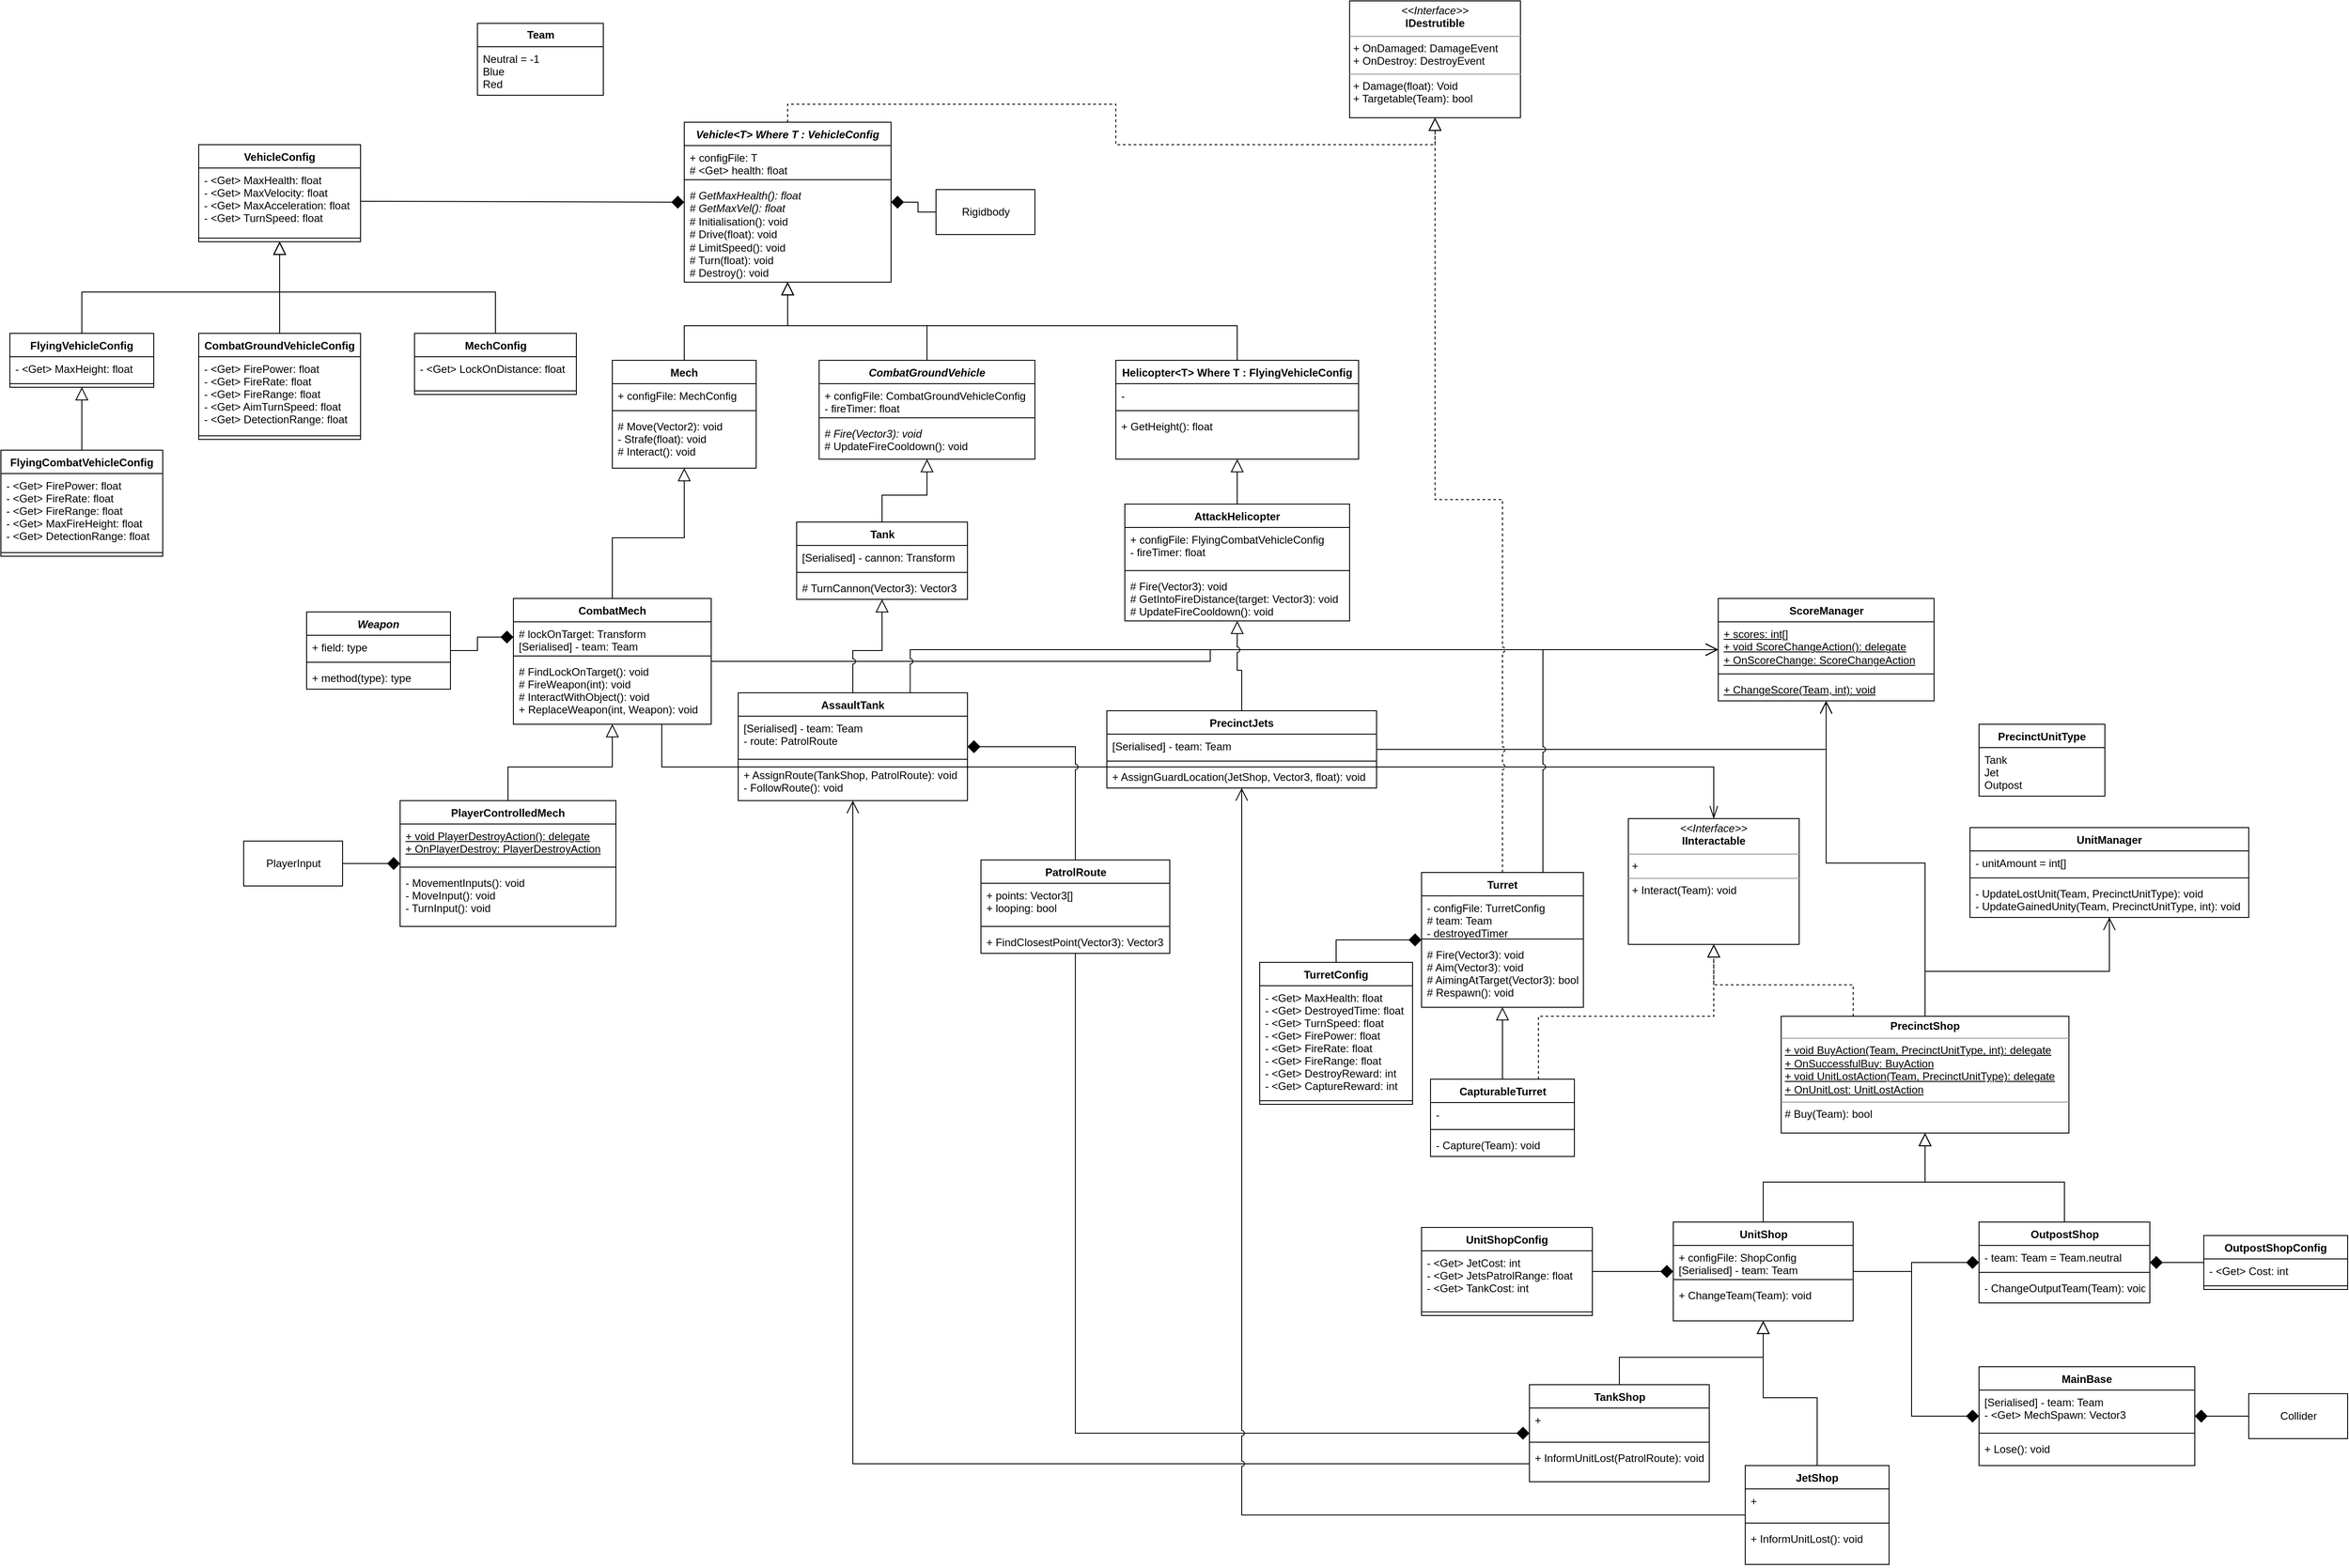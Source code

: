 <mxfile type="device" version="14.1.1" pages="3"><diagram id="77TGNbMApGUjW-eQm0cG" name="ML Miniproject"><mxGraphModel grid="1" shadow="0" math="0" pageHeight="1169" pageWidth="827" pageScale="1" page="0" fold="1" arrows="1" connect="1" tooltips="1" guides="1" gridSize="10" dy="640" dx="2021"><root><mxCell id="9YjK5aTJ1paQEkrNSinA-0"/><mxCell id="9YjK5aTJ1paQEkrNSinA-1" parent="9YjK5aTJ1paQEkrNSinA-0"/><mxCell id="uLPgp_742pt2I9Ydb1eH-0" parent="9YjK5aTJ1paQEkrNSinA-1" source="uLPgp_742pt2I9Ydb1eH-2" style="edgeStyle=orthogonalEdgeStyle;rounded=0;orthogonalLoop=1;jettySize=auto;html=1;startArrow=diamond;startFill=1;startSize=12;sourcePerimeterSpacing=0;endArrow=none;endFill=0;endSize=12;jumpStyle=arc;" edge="1" target="uLPgp_742pt2I9Ydb1eH-14"><mxGeometry as="geometry" relative="1"/></mxCell><mxCell id="uLPgp_742pt2I9Ydb1eH-1" parent="9YjK5aTJ1paQEkrNSinA-1" source="uLPgp_742pt2I9Ydb1eH-2" style="edgeStyle=orthogonalEdgeStyle;rounded=0;orthogonalLoop=1;jettySize=auto;html=1;startArrow=block;startFill=0;startSize=12;sourcePerimeterSpacing=0;endArrow=none;endFill=0;endSize=12;jumpStyle=arc;" edge="1" target="uLPgp_742pt2I9Ydb1eH-8"><mxGeometry as="geometry" relative="1"/></mxCell><mxCell id="uLPgp_742pt2I9Ydb1eH-2" value="Vehicle&lt;T&gt; Where T : VehicleConfig" parent="9YjK5aTJ1paQEkrNSinA-1" style="swimlane;fontStyle=3;align=center;verticalAlign=top;childLayout=stackLayout;horizontal=1;startSize=26;horizontalStack=0;resizeParent=1;resizeParentMax=0;resizeLast=0;collapsible=1;marginBottom=0;" vertex="1"><mxGeometry as="geometry" width="230" height="178" x="300" y="235"/></mxCell><mxCell id="uLPgp_742pt2I9Ydb1eH-3" value="+ configFile: T&#10;# &lt;Get&gt; health: float" parent="uLPgp_742pt2I9Ydb1eH-2" style="text;strokeColor=none;fillColor=none;align=left;verticalAlign=top;spacingLeft=4;spacingRight=4;overflow=hidden;rotatable=0;points=[[0,0.5],[1,0.5]];portConstraint=eastwest;" vertex="1"><mxGeometry as="geometry" width="230" height="34" y="26"/></mxCell><mxCell id="uLPgp_742pt2I9Ydb1eH-4" value="" parent="uLPgp_742pt2I9Ydb1eH-2" style="line;strokeWidth=1;fillColor=none;align=left;verticalAlign=middle;spacingTop=-1;spacingLeft=3;spacingRight=3;rotatable=0;labelPosition=right;points=[];portConstraint=eastwest;" vertex="1"><mxGeometry as="geometry" width="230" height="8" y="60"/></mxCell><mxCell id="uLPgp_742pt2I9Ydb1eH-5" value="&lt;i&gt;# GetMaxHealth(): float&lt;br&gt;# GetMaxVel(): float&lt;/i&gt;&lt;br&gt;# Initialisation(): void&lt;br&gt;# Drive(float): void&lt;br&gt;# LimitSpeed(): void&lt;br&gt;# Turn(float): void&lt;br&gt;# Destroy(): void" parent="uLPgp_742pt2I9Ydb1eH-2" style="text;strokeColor=none;fillColor=none;align=left;verticalAlign=top;spacingLeft=4;spacingRight=4;overflow=hidden;rotatable=0;points=[[0,0.5],[1,0.5]];portConstraint=eastwest;html=1;" vertex="1"><mxGeometry as="geometry" width="230" height="110" y="68"/></mxCell><mxCell id="uLPgp_742pt2I9Ydb1eH-6" parent="9YjK5aTJ1paQEkrNSinA-1" source="uLPgp_742pt2I9Ydb1eH-8" style="edgeStyle=orthogonalEdgeStyle;rounded=0;orthogonalLoop=1;jettySize=auto;html=1;startArrow=block;startFill=0;startSize=12;sourcePerimeterSpacing=0;endArrow=none;endFill=0;endSize=12;jumpStyle=arc;" edge="1" target="uLPgp_742pt2I9Ydb1eH-16"><mxGeometry as="geometry" relative="1"/></mxCell><mxCell id="uLPgp_742pt2I9Ydb1eH-8" value="Mech" parent="9YjK5aTJ1paQEkrNSinA-1" style="swimlane;fontStyle=1;align=center;verticalAlign=top;childLayout=stackLayout;horizontal=1;startSize=26;horizontalStack=0;resizeParent=1;resizeParentMax=0;resizeLast=0;collapsible=1;marginBottom=0;" vertex="1"><mxGeometry as="geometry" width="160" height="120" x="220" y="500"/></mxCell><mxCell id="uLPgp_742pt2I9Ydb1eH-9" value="+ configFile: MechConfig" parent="uLPgp_742pt2I9Ydb1eH-8" style="text;strokeColor=none;fillColor=none;align=left;verticalAlign=top;spacingLeft=4;spacingRight=4;overflow=hidden;rotatable=0;points=[[0,0.5],[1,0.5]];portConstraint=eastwest;" vertex="1"><mxGeometry as="geometry" width="160" height="26" y="26"/></mxCell><mxCell id="uLPgp_742pt2I9Ydb1eH-10" value="" parent="uLPgp_742pt2I9Ydb1eH-8" style="line;strokeWidth=1;fillColor=none;align=left;verticalAlign=middle;spacingTop=-1;spacingLeft=3;spacingRight=3;rotatable=0;labelPosition=right;points=[];portConstraint=eastwest;" vertex="1"><mxGeometry as="geometry" width="160" height="8" y="52"/></mxCell><mxCell id="uLPgp_742pt2I9Ydb1eH-11" value="# Move(Vector2): void&#10;- Strafe(float): void&#10;# Interact(): void" parent="uLPgp_742pt2I9Ydb1eH-8" style="text;strokeColor=none;fillColor=none;align=left;verticalAlign=top;spacingLeft=4;spacingRight=4;overflow=hidden;rotatable=0;points=[[0,0.5],[1,0.5]];portConstraint=eastwest;" vertex="1"><mxGeometry as="geometry" width="160" height="60" y="60"/></mxCell><mxCell id="uLPgp_742pt2I9Ydb1eH-12" parent="9YjK5aTJ1paQEkrNSinA-1" source="uLPgp_742pt2I9Ydb1eH-13" style="edgeStyle=orthogonalEdgeStyle;rounded=0;orthogonalLoop=1;jettySize=auto;html=1;exitX=0.5;exitY=1;exitDx=0;exitDy=0;startArrow=block;startFill=0;endArrow=none;endFill=0;dashed=1;sourcePerimeterSpacing=0;startSize=12;endSize=12;jumpStyle=arc;" edge="1" target="uLPgp_742pt2I9Ydb1eH-2"><mxGeometry as="geometry" relative="1"/></mxCell><mxCell id="uLPgp_742pt2I9Ydb1eH-13" value="&lt;p style=&quot;margin: 0px ; margin-top: 4px ; text-align: center&quot;&gt;&lt;i&gt;&amp;lt;&amp;lt;Interface&amp;gt;&amp;gt;&lt;/i&gt;&lt;br&gt;&lt;b&gt;IDestrutible&lt;/b&gt;&lt;/p&gt;&lt;hr size=&quot;1&quot;&gt;&lt;p style=&quot;margin: 0px ; margin-left: 4px&quot;&gt;+ OnDamaged: DamageEvent&lt;br&gt;+ OnDestroy: DestroyEvent&lt;/p&gt;&lt;hr size=&quot;1&quot;&gt;&lt;p style=&quot;margin: 0px ; margin-left: 4px&quot;&gt;+ Damage(float): Void&lt;/p&gt;&lt;p style=&quot;margin: 0px ; margin-left: 4px&quot;&gt;+ Targetable(Team): bool&lt;/p&gt;" parent="9YjK5aTJ1paQEkrNSinA-1" style="verticalAlign=top;align=left;overflow=fill;fontSize=12;fontFamily=Helvetica;html=1;" vertex="1"><mxGeometry as="geometry" width="190" height="130" x="1040" y="100"/></mxCell><mxCell id="uLPgp_742pt2I9Ydb1eH-14" value="Rigidbody" parent="9YjK5aTJ1paQEkrNSinA-1" style="html=1;" vertex="1"><mxGeometry as="geometry" width="110" height="50" x="580" y="310"/></mxCell><mxCell id="uLPgp_742pt2I9Ydb1eH-15" parent="9YjK5aTJ1paQEkrNSinA-1" source="uLPgp_742pt2I9Ydb1eH-16" style="edgeStyle=orthogonalEdgeStyle;rounded=0;orthogonalLoop=1;jettySize=auto;html=1;startArrow=block;startFill=0;startSize=12;sourcePerimeterSpacing=0;endArrow=none;endFill=0;endSize=12;jumpStyle=arc;" edge="1" target="uLPgp_742pt2I9Ydb1eH-26"><mxGeometry as="geometry" relative="1"/></mxCell><mxCell id="z-lu3B-nV_mfM919qkYC-73" parent="9YjK5aTJ1paQEkrNSinA-1" source="uLPgp_742pt2I9Ydb1eH-16" style="edgeStyle=orthogonalEdgeStyle;rounded=0;jumpStyle=arc;orthogonalLoop=1;jettySize=auto;html=1;exitX=0.75;exitY=1;exitDx=0;exitDy=0;startSize=12;endArrow=openThin;endFill=0;endSize=12;" edge="1" target="z-lu3B-nV_mfM919qkYC-11"><mxGeometry as="geometry" relative="1"/></mxCell><mxCell id="5Wg7TUPi_3m3wUlY6xrd-11" parent="9YjK5aTJ1paQEkrNSinA-1" source="uLPgp_742pt2I9Ydb1eH-16" style="edgeStyle=orthogonalEdgeStyle;rounded=0;jumpStyle=arc;orthogonalLoop=1;jettySize=auto;html=1;startSize=12;endArrow=open;endFill=0;endSize=12;" edge="1" target="z-lu3B-nV_mfM919qkYC-5"><mxGeometry as="geometry" relative="1"/></mxCell><mxCell id="uLPgp_742pt2I9Ydb1eH-16" value="CombatMech" parent="9YjK5aTJ1paQEkrNSinA-1" style="swimlane;fontStyle=1;align=center;verticalAlign=top;childLayout=stackLayout;horizontal=1;startSize=26;horizontalStack=0;resizeParent=1;resizeParentMax=0;resizeLast=0;collapsible=1;marginBottom=0;" vertex="1"><mxGeometry as="geometry" width="220" height="140" x="110" y="765"/></mxCell><mxCell id="uLPgp_742pt2I9Ydb1eH-17" value="# lockOnTarget: Transform&#10;[Serialised] - team: Team" parent="uLPgp_742pt2I9Ydb1eH-16" style="text;strokeColor=none;fillColor=none;align=left;verticalAlign=top;spacingLeft=4;spacingRight=4;overflow=hidden;rotatable=0;points=[[0,0.5],[1,0.5]];portConstraint=eastwest;" vertex="1"><mxGeometry as="geometry" width="220" height="34" y="26"/></mxCell><mxCell id="uLPgp_742pt2I9Ydb1eH-18" value="" parent="uLPgp_742pt2I9Ydb1eH-16" style="line;strokeWidth=1;fillColor=none;align=left;verticalAlign=middle;spacingTop=-1;spacingLeft=3;spacingRight=3;rotatable=0;labelPosition=right;points=[];portConstraint=eastwest;" vertex="1"><mxGeometry as="geometry" width="220" height="8" y="60"/></mxCell><mxCell id="uLPgp_742pt2I9Ydb1eH-19" value="# FindLockOnTarget(): void&#10;# FireWeapon(int): void&#10;# InteractWithObject(): void&#10;+ ReplaceWeapon(int, Weapon): void" parent="uLPgp_742pt2I9Ydb1eH-16" style="text;strokeColor=none;fillColor=none;align=left;verticalAlign=top;spacingLeft=4;spacingRight=4;overflow=hidden;rotatable=0;points=[[0,0.5],[1,0.5]];portConstraint=eastwest;" vertex="1"><mxGeometry as="geometry" width="220" height="72" y="68"/></mxCell><mxCell id="uLPgp_742pt2I9Ydb1eH-20" value="Weapon" parent="9YjK5aTJ1paQEkrNSinA-1" style="swimlane;fontStyle=3;align=center;verticalAlign=top;childLayout=stackLayout;horizontal=1;startSize=26;horizontalStack=0;resizeParent=1;resizeParentMax=0;resizeLast=0;collapsible=1;marginBottom=0;" vertex="1"><mxGeometry as="geometry" width="160" height="86" x="-120" y="780"/></mxCell><mxCell id="uLPgp_742pt2I9Ydb1eH-21" value="+ field: type" parent="uLPgp_742pt2I9Ydb1eH-20" style="text;strokeColor=none;fillColor=none;align=left;verticalAlign=top;spacingLeft=4;spacingRight=4;overflow=hidden;rotatable=0;points=[[0,0.5],[1,0.5]];portConstraint=eastwest;" vertex="1"><mxGeometry as="geometry" width="160" height="26" y="26"/></mxCell><mxCell id="uLPgp_742pt2I9Ydb1eH-22" value="" parent="uLPgp_742pt2I9Ydb1eH-20" style="line;strokeWidth=1;fillColor=none;align=left;verticalAlign=middle;spacingTop=-1;spacingLeft=3;spacingRight=3;rotatable=0;labelPosition=right;points=[];portConstraint=eastwest;" vertex="1"><mxGeometry as="geometry" width="160" height="8" y="52"/></mxCell><mxCell id="uLPgp_742pt2I9Ydb1eH-23" value="+ method(type): type" parent="uLPgp_742pt2I9Ydb1eH-20" style="text;strokeColor=none;fillColor=none;align=left;verticalAlign=top;spacingLeft=4;spacingRight=4;overflow=hidden;rotatable=0;points=[[0,0.5],[1,0.5]];portConstraint=eastwest;" vertex="1"><mxGeometry as="geometry" width="160" height="26" y="60"/></mxCell><mxCell id="uLPgp_742pt2I9Ydb1eH-24" parent="9YjK5aTJ1paQEkrNSinA-1" source="uLPgp_742pt2I9Ydb1eH-17" style="edgeStyle=orthogonalEdgeStyle;rounded=0;orthogonalLoop=1;jettySize=auto;html=1;startArrow=diamond;startFill=1;startSize=12;sourcePerimeterSpacing=0;endArrow=none;endFill=0;endSize=12;jumpStyle=arc;" edge="1" target="uLPgp_742pt2I9Ydb1eH-20"><mxGeometry as="geometry" relative="1"/></mxCell><mxCell id="uLPgp_742pt2I9Ydb1eH-25" parent="9YjK5aTJ1paQEkrNSinA-1" source="uLPgp_742pt2I9Ydb1eH-26" style="edgeStyle=orthogonalEdgeStyle;rounded=0;orthogonalLoop=1;jettySize=auto;html=1;startArrow=diamond;startFill=1;startSize=12;sourcePerimeterSpacing=0;endArrow=none;endFill=0;endSize=12;jumpStyle=arc;" edge="1" target="uLPgp_742pt2I9Ydb1eH-30"><mxGeometry as="geometry" relative="1"/></mxCell><mxCell id="uLPgp_742pt2I9Ydb1eH-26" value="PlayerControlledMech" parent="9YjK5aTJ1paQEkrNSinA-1" style="swimlane;fontStyle=1;align=center;verticalAlign=top;childLayout=stackLayout;horizontal=1;startSize=26;horizontalStack=0;resizeParent=1;resizeParentMax=0;resizeLast=0;collapsible=1;marginBottom=0;" vertex="1"><mxGeometry as="geometry" width="240" height="140" x="-16" y="990"/></mxCell><mxCell id="uLPgp_742pt2I9Ydb1eH-27" value="&lt;u&gt;+ void PlayerDestroyAction(): delegate&lt;br&gt;+ OnPlayerDestroy: PlayerDestroyAction&lt;/u&gt;" parent="uLPgp_742pt2I9Ydb1eH-26" style="text;strokeColor=none;fillColor=none;align=left;verticalAlign=top;spacingLeft=4;spacingRight=4;overflow=hidden;rotatable=0;points=[[0,0.5],[1,0.5]];portConstraint=eastwest;html=1;" vertex="1"><mxGeometry as="geometry" width="240" height="44" y="26"/></mxCell><mxCell id="uLPgp_742pt2I9Ydb1eH-28" value="" parent="uLPgp_742pt2I9Ydb1eH-26" style="line;strokeWidth=1;fillColor=none;align=left;verticalAlign=middle;spacingTop=-1;spacingLeft=3;spacingRight=3;rotatable=0;labelPosition=right;points=[];portConstraint=eastwest;" vertex="1"><mxGeometry as="geometry" width="240" height="8" y="70"/></mxCell><mxCell id="uLPgp_742pt2I9Ydb1eH-29" value="- MovementInputs(): void&#10;- MoveInput(): void&#10;- TurnInput(): void" parent="uLPgp_742pt2I9Ydb1eH-26" style="text;strokeColor=none;fillColor=none;align=left;verticalAlign=top;spacingLeft=4;spacingRight=4;overflow=hidden;rotatable=0;points=[[0,0.5],[1,0.5]];portConstraint=eastwest;" vertex="1"><mxGeometry as="geometry" width="240" height="62" y="78"/></mxCell><mxCell id="uLPgp_742pt2I9Ydb1eH-30" value="PlayerInput" parent="9YjK5aTJ1paQEkrNSinA-1" style="html=1;" vertex="1"><mxGeometry as="geometry" width="110" height="50" x="-190" y="1035"/></mxCell><mxCell id="-BEF7m1quUcm5TBMtGel-12" parent="9YjK5aTJ1paQEkrNSinA-1" source="uLPgp_742pt2I9Ydb1eH-31" style="edgeStyle=orthogonalEdgeStyle;rounded=0;jumpStyle=arc;orthogonalLoop=1;jettySize=auto;html=1;exitX=0.5;exitY=0;exitDx=0;exitDy=0;startSize=12;endArrow=block;endFill=0;endSize=12;" edge="1" target="-BEF7m1quUcm5TBMtGel-4"><mxGeometry as="geometry" relative="1"/></mxCell><mxCell id="uLPgp_742pt2I9Ydb1eH-31" value="MechConfig" parent="9YjK5aTJ1paQEkrNSinA-1" style="swimlane;fontStyle=1;align=center;verticalAlign=top;childLayout=stackLayout;horizontal=1;startSize=26;horizontalStack=0;resizeParent=1;resizeParentMax=0;resizeLast=0;collapsible=1;marginBottom=0;html=1;" vertex="1"><mxGeometry as="geometry" width="180" height="68" y="470"/></mxCell><mxCell id="uLPgp_742pt2I9Ydb1eH-32" value="- &lt;Get&gt; LockOnDistance: float" parent="uLPgp_742pt2I9Ydb1eH-31" style="text;strokeColor=none;fillColor=none;align=left;verticalAlign=top;spacingLeft=4;spacingRight=4;overflow=hidden;rotatable=0;points=[[0,0.5],[1,0.5]];portConstraint=eastwest;" vertex="1"><mxGeometry as="geometry" width="180" height="34" y="26"/></mxCell><mxCell id="uLPgp_742pt2I9Ydb1eH-33" value="" parent="uLPgp_742pt2I9Ydb1eH-31" style="line;strokeWidth=1;fillColor=none;align=left;verticalAlign=middle;spacingTop=-1;spacingLeft=3;spacingRight=3;rotatable=0;labelPosition=right;points=[];portConstraint=eastwest;" vertex="1"><mxGeometry as="geometry" width="180" height="8" y="60"/></mxCell><mxCell id="uLPgp_742pt2I9Ydb1eH-35" parent="9YjK5aTJ1paQEkrNSinA-1" source="uLPgp_742pt2I9Ydb1eH-36" style="edgeStyle=orthogonalEdgeStyle;rounded=0;orthogonalLoop=1;jettySize=auto;html=1;exitX=0.5;exitY=0;exitDx=0;exitDy=0;startSize=12;endArrow=block;endFill=0;endSize=12;jumpStyle=arc;" edge="1" target="uLPgp_742pt2I9Ydb1eH-48"><mxGeometry as="geometry" relative="1"/></mxCell><mxCell id="uLPgp_742pt2I9Ydb1eH-36" value="Tank" parent="9YjK5aTJ1paQEkrNSinA-1" style="swimlane;fontStyle=1;align=center;verticalAlign=top;childLayout=stackLayout;horizontal=1;startSize=26;horizontalStack=0;resizeParent=1;resizeParentMax=0;resizeLast=0;collapsible=1;marginBottom=0;html=1;" vertex="1"><mxGeometry as="geometry" width="190" height="86" x="425" y="680"/></mxCell><mxCell id="uLPgp_742pt2I9Ydb1eH-37" value="[Serialised] - cannon: Transform" parent="uLPgp_742pt2I9Ydb1eH-36" style="text;strokeColor=none;fillColor=none;align=left;verticalAlign=top;spacingLeft=4;spacingRight=4;overflow=hidden;rotatable=0;points=[[0,0.5],[1,0.5]];portConstraint=eastwest;" vertex="1"><mxGeometry as="geometry" width="190" height="26" y="26"/></mxCell><mxCell id="uLPgp_742pt2I9Ydb1eH-38" value="" parent="uLPgp_742pt2I9Ydb1eH-36" style="line;strokeWidth=1;fillColor=none;align=left;verticalAlign=middle;spacingTop=-1;spacingLeft=3;spacingRight=3;rotatable=0;labelPosition=right;points=[];portConstraint=eastwest;" vertex="1"><mxGeometry as="geometry" width="190" height="8" y="52"/></mxCell><mxCell id="uLPgp_742pt2I9Ydb1eH-39" value="# TurnCannon(Vector3): Vector3" parent="uLPgp_742pt2I9Ydb1eH-36" style="text;strokeColor=none;fillColor=none;align=left;verticalAlign=top;spacingLeft=4;spacingRight=4;overflow=hidden;rotatable=0;points=[[0,0.5],[1,0.5]];portConstraint=eastwest;" vertex="1"><mxGeometry as="geometry" width="190" height="26" y="60"/></mxCell><mxCell id="uLPgp_742pt2I9Ydb1eH-40" parent="9YjK5aTJ1paQEkrNSinA-1" source="uLPgp_742pt2I9Ydb1eH-42" style="edgeStyle=orthogonalEdgeStyle;rounded=0;orthogonalLoop=1;jettySize=auto;html=1;endArrow=block;endFill=0;endSize=12;startSize=12;jumpStyle=arc;" edge="1" target="uLPgp_742pt2I9Ydb1eH-36"><mxGeometry as="geometry" relative="1"/></mxCell><mxCell id="uLPgp_742pt2I9Ydb1eH-41" parent="9YjK5aTJ1paQEkrNSinA-1" source="uLPgp_742pt2I9Ydb1eH-42" style="edgeStyle=orthogonalEdgeStyle;rounded=0;orthogonalLoop=1;jettySize=auto;html=1;startArrow=diamond;startFill=1;startSize=12;endArrow=none;endFill=0;endSize=12;jumpStyle=arc;" edge="1" target="uLPgp_742pt2I9Ydb1eH-56"><mxGeometry as="geometry" relative="1"/></mxCell><mxCell id="5Wg7TUPi_3m3wUlY6xrd-7" parent="9YjK5aTJ1paQEkrNSinA-1" source="uLPgp_742pt2I9Ydb1eH-42" style="edgeStyle=orthogonalEdgeStyle;rounded=0;jumpStyle=arc;orthogonalLoop=1;jettySize=auto;html=1;exitX=0.75;exitY=0;exitDx=0;exitDy=0;startSize=12;endArrow=open;endFill=0;endSize=12;" edge="1" target="z-lu3B-nV_mfM919qkYC-5"><mxGeometry as="geometry" relative="1"/></mxCell><mxCell id="uLPgp_742pt2I9Ydb1eH-42" value="AssaultTank" parent="9YjK5aTJ1paQEkrNSinA-1" style="swimlane;fontStyle=1;align=center;verticalAlign=top;childLayout=stackLayout;horizontal=1;startSize=26;horizontalStack=0;resizeParent=1;resizeParentMax=0;resizeLast=0;collapsible=1;marginBottom=0;" vertex="1"><mxGeometry as="geometry" width="255" height="120" x="360" y="870"/></mxCell><mxCell id="uLPgp_742pt2I9Ydb1eH-43" value="[Serialised] - team: Team&#10;- route: PatrolRoute" parent="uLPgp_742pt2I9Ydb1eH-42" style="text;strokeColor=none;fillColor=none;align=left;verticalAlign=top;spacingLeft=4;spacingRight=4;overflow=hidden;rotatable=0;points=[[0,0.5],[1,0.5]];portConstraint=eastwest;" vertex="1"><mxGeometry as="geometry" width="255" height="44" y="26"/></mxCell><mxCell id="uLPgp_742pt2I9Ydb1eH-44" value="" parent="uLPgp_742pt2I9Ydb1eH-42" style="line;strokeWidth=1;fillColor=none;align=left;verticalAlign=middle;spacingTop=-1;spacingLeft=3;spacingRight=3;rotatable=0;labelPosition=right;points=[];portConstraint=eastwest;" vertex="1"><mxGeometry as="geometry" width="255" height="8" y="70"/></mxCell><mxCell id="uLPgp_742pt2I9Ydb1eH-45" value="+ AssignRoute(TankShop, PatrolRoute): void&#10;- FollowRoute(): void" parent="uLPgp_742pt2I9Ydb1eH-42" style="text;strokeColor=none;fillColor=none;align=left;verticalAlign=top;spacingLeft=4;spacingRight=4;overflow=hidden;rotatable=0;points=[[0,0.5],[1,0.5]];portConstraint=eastwest;" vertex="1"><mxGeometry as="geometry" width="255" height="42" y="78"/></mxCell><mxCell id="uLPgp_742pt2I9Ydb1eH-47" parent="9YjK5aTJ1paQEkrNSinA-1" source="uLPgp_742pt2I9Ydb1eH-48" style="edgeStyle=orthogonalEdgeStyle;rounded=0;orthogonalLoop=1;jettySize=auto;html=1;startSize=12;endArrow=block;endFill=0;endSize=12;jumpStyle=arc;" edge="1" target="uLPgp_742pt2I9Ydb1eH-2"><mxGeometry as="geometry" relative="1"/></mxCell><mxCell id="uLPgp_742pt2I9Ydb1eH-48" value="CombatGroundVehicle" parent="9YjK5aTJ1paQEkrNSinA-1" style="swimlane;fontStyle=3;align=center;verticalAlign=top;childLayout=stackLayout;horizontal=1;startSize=26;horizontalStack=0;resizeParent=1;resizeParentMax=0;resizeLast=0;collapsible=1;marginBottom=0;" vertex="1"><mxGeometry as="geometry" width="240" height="110" x="450" y="500"/></mxCell><mxCell id="uLPgp_742pt2I9Ydb1eH-49" value="+ configFile: CombatGroundVehicleConfig&#10;- fireTimer: float" parent="uLPgp_742pt2I9Ydb1eH-48" style="text;strokeColor=none;fillColor=none;align=left;verticalAlign=top;spacingLeft=4;spacingRight=4;overflow=hidden;rotatable=0;points=[[0,0.5],[1,0.5]];portConstraint=eastwest;" vertex="1"><mxGeometry as="geometry" width="240" height="34" y="26"/></mxCell><mxCell id="uLPgp_742pt2I9Ydb1eH-50" value="" parent="uLPgp_742pt2I9Ydb1eH-48" style="line;strokeWidth=1;fillColor=none;align=left;verticalAlign=middle;spacingTop=-1;spacingLeft=3;spacingRight=3;rotatable=0;labelPosition=right;points=[];portConstraint=eastwest;" vertex="1"><mxGeometry as="geometry" width="240" height="8" y="60"/></mxCell><mxCell id="uLPgp_742pt2I9Ydb1eH-51" value="&lt;i&gt;# Fire(Vector3): void&lt;/i&gt;&lt;br&gt;# UpdateFireCooldown(): void" parent="uLPgp_742pt2I9Ydb1eH-48" style="text;strokeColor=none;fillColor=none;align=left;verticalAlign=top;spacingLeft=4;spacingRight=4;overflow=hidden;rotatable=0;points=[[0,0.5],[1,0.5]];portConstraint=eastwest;html=1;" vertex="1"><mxGeometry as="geometry" width="240" height="42" y="68"/></mxCell><mxCell id="-BEF7m1quUcm5TBMtGel-11" parent="9YjK5aTJ1paQEkrNSinA-1" source="uLPgp_742pt2I9Ydb1eH-52" style="edgeStyle=orthogonalEdgeStyle;rounded=0;jumpStyle=arc;orthogonalLoop=1;jettySize=auto;html=1;exitX=0.5;exitY=0;exitDx=0;exitDy=0;startSize=12;endArrow=block;endFill=0;endSize=12;" edge="1" target="-BEF7m1quUcm5TBMtGel-4"><mxGeometry as="geometry" relative="1"/></mxCell><mxCell id="uLPgp_742pt2I9Ydb1eH-52" value="CombatGroundVehicleConfig" parent="9YjK5aTJ1paQEkrNSinA-1" style="swimlane;fontStyle=1;align=center;verticalAlign=top;childLayout=stackLayout;horizontal=1;startSize=26;horizontalStack=0;resizeParent=1;resizeParentMax=0;resizeLast=0;collapsible=1;marginBottom=0;" vertex="1"><mxGeometry as="geometry" width="180" height="118" x="-240" y="470"/></mxCell><mxCell id="uLPgp_742pt2I9Ydb1eH-53" value="- &lt;Get&gt; FirePower: float&#10;- &lt;Get&gt; FireRate: float&#10;- &lt;Get&gt; FireRange: float&#10;- &lt;Get&gt; AimTurnSpeed: float&#10;- &lt;Get&gt; DetectionRange: float" parent="uLPgp_742pt2I9Ydb1eH-52" style="text;strokeColor=none;fillColor=none;align=left;verticalAlign=top;spacingLeft=4;spacingRight=4;overflow=hidden;rotatable=0;points=[[0,0.5],[1,0.5]];portConstraint=eastwest;" vertex="1"><mxGeometry as="geometry" width="180" height="84" y="26"/></mxCell><mxCell id="uLPgp_742pt2I9Ydb1eH-54" value="" parent="uLPgp_742pt2I9Ydb1eH-52" style="line;strokeWidth=1;fillColor=none;align=left;verticalAlign=middle;spacingTop=-1;spacingLeft=3;spacingRight=3;rotatable=0;labelPosition=right;points=[];portConstraint=eastwest;" vertex="1"><mxGeometry as="geometry" width="180" height="8" y="110"/></mxCell><mxCell id="uLPgp_742pt2I9Ydb1eH-56" value="PatrolRoute" parent="9YjK5aTJ1paQEkrNSinA-1" style="swimlane;fontStyle=1;align=center;verticalAlign=top;childLayout=stackLayout;horizontal=1;startSize=26;horizontalStack=0;resizeParent=1;resizeParentMax=0;resizeLast=0;collapsible=1;marginBottom=0;html=1;" vertex="1"><mxGeometry as="geometry" width="210" height="104" x="630" y="1056"/></mxCell><mxCell id="uLPgp_742pt2I9Ydb1eH-57" value="+ points: Vector3[]&#10;+ looping: bool" parent="uLPgp_742pt2I9Ydb1eH-56" style="text;strokeColor=none;fillColor=none;align=left;verticalAlign=top;spacingLeft=4;spacingRight=4;overflow=hidden;rotatable=0;points=[[0,0.5],[1,0.5]];portConstraint=eastwest;" vertex="1"><mxGeometry as="geometry" width="210" height="44" y="26"/></mxCell><mxCell id="uLPgp_742pt2I9Ydb1eH-58" value="" parent="uLPgp_742pt2I9Ydb1eH-56" style="line;strokeWidth=1;fillColor=none;align=left;verticalAlign=middle;spacingTop=-1;spacingLeft=3;spacingRight=3;rotatable=0;labelPosition=right;points=[];portConstraint=eastwest;" vertex="1"><mxGeometry as="geometry" width="210" height="8" y="70"/></mxCell><mxCell id="uLPgp_742pt2I9Ydb1eH-59" value="+ FindClosestPoint(Vector3): Vector3" parent="uLPgp_742pt2I9Ydb1eH-56" style="text;strokeColor=none;fillColor=none;align=left;verticalAlign=top;spacingLeft=4;spacingRight=4;overflow=hidden;rotatable=0;points=[[0,0.5],[1,0.5]];portConstraint=eastwest;" vertex="1"><mxGeometry as="geometry" width="210" height="26" y="78"/></mxCell><mxCell id="-BEF7m1quUcm5TBMtGel-18" parent="9YjK5aTJ1paQEkrNSinA-1" source="-BEF7m1quUcm5TBMtGel-0" style="edgeStyle=orthogonalEdgeStyle;rounded=0;jumpStyle=arc;orthogonalLoop=1;jettySize=auto;html=1;exitX=0.5;exitY=0;exitDx=0;exitDy=0;startSize=12;endArrow=block;endFill=0;endSize=12;" edge="1" target="uLPgp_742pt2I9Ydb1eH-2"><mxGeometry as="geometry" relative="1"/></mxCell><mxCell id="-BEF7m1quUcm5TBMtGel-0" value="Helicopter&lt;T&gt; Where T : FlyingVehicleConfig" parent="9YjK5aTJ1paQEkrNSinA-1" style="swimlane;fontStyle=1;align=center;verticalAlign=top;childLayout=stackLayout;horizontal=1;startSize=26;horizontalStack=0;resizeParent=1;resizeParentMax=0;resizeLast=0;collapsible=1;marginBottom=0;" vertex="1"><mxGeometry as="geometry" width="270" height="110" x="780" y="500"/></mxCell><mxCell id="-BEF7m1quUcm5TBMtGel-1" value="-" parent="-BEF7m1quUcm5TBMtGel-0" style="text;strokeColor=none;fillColor=none;align=left;verticalAlign=top;spacingLeft=4;spacingRight=4;overflow=hidden;rotatable=0;points=[[0,0.5],[1,0.5]];portConstraint=eastwest;" vertex="1"><mxGeometry as="geometry" width="270" height="26" y="26"/></mxCell><mxCell id="-BEF7m1quUcm5TBMtGel-2" value="" parent="-BEF7m1quUcm5TBMtGel-0" style="line;strokeWidth=1;fillColor=none;align=left;verticalAlign=middle;spacingTop=-1;spacingLeft=3;spacingRight=3;rotatable=0;labelPosition=right;points=[];portConstraint=eastwest;" vertex="1"><mxGeometry as="geometry" width="270" height="8" y="52"/></mxCell><mxCell id="-BEF7m1quUcm5TBMtGel-3" value="+ GetHeight(): float" parent="-BEF7m1quUcm5TBMtGel-0" style="text;strokeColor=none;fillColor=none;align=left;verticalAlign=top;spacingLeft=4;spacingRight=4;overflow=hidden;rotatable=0;points=[[0,0.5],[1,0.5]];portConstraint=eastwest;" vertex="1"><mxGeometry as="geometry" width="270" height="50" y="60"/></mxCell><mxCell id="-BEF7m1quUcm5TBMtGel-4" value="VehicleConfig" parent="9YjK5aTJ1paQEkrNSinA-1" style="swimlane;fontStyle=1;align=center;verticalAlign=top;childLayout=stackLayout;horizontal=1;startSize=26;horizontalStack=0;resizeParent=1;resizeParentMax=0;resizeLast=0;collapsible=1;marginBottom=0;" vertex="1"><mxGeometry as="geometry" width="180" height="108" x="-240" y="260"/></mxCell><mxCell id="-BEF7m1quUcm5TBMtGel-5" value="- &lt;Get&gt; MaxHealth: float&#10;- &lt;Get&gt; MaxVelocity: float&#10;- &lt;Get&gt; MaxAcceleration: float&#10;- &lt;Get&gt; TurnSpeed: float" parent="-BEF7m1quUcm5TBMtGel-4" style="text;strokeColor=none;fillColor=none;align=left;verticalAlign=top;spacingLeft=4;spacingRight=4;overflow=hidden;rotatable=0;points=[[0,0.5],[1,0.5]];portConstraint=eastwest;" vertex="1"><mxGeometry as="geometry" width="180" height="74" y="26"/></mxCell><mxCell id="-BEF7m1quUcm5TBMtGel-6" value="" parent="-BEF7m1quUcm5TBMtGel-4" style="line;strokeWidth=1;fillColor=none;align=left;verticalAlign=middle;spacingTop=-1;spacingLeft=3;spacingRight=3;rotatable=0;labelPosition=right;points=[];portConstraint=eastwest;" vertex="1"><mxGeometry as="geometry" width="180" height="8" y="100"/></mxCell><mxCell id="-BEF7m1quUcm5TBMtGel-9" parent="9YjK5aTJ1paQEkrNSinA-1" source="-BEF7m1quUcm5TBMtGel-5" style="edgeStyle=orthogonalEdgeStyle;rounded=0;jumpStyle=arc;orthogonalLoop=1;jettySize=auto;html=1;endArrow=diamond;endFill=1;endSize=12;startSize=12;" edge="1" target="uLPgp_742pt2I9Ydb1eH-2"><mxGeometry as="geometry" relative="1"/></mxCell><mxCell id="-BEF7m1quUcm5TBMtGel-24" parent="9YjK5aTJ1paQEkrNSinA-1" source="-BEF7m1quUcm5TBMtGel-14" style="edgeStyle=orthogonalEdgeStyle;rounded=0;jumpStyle=arc;orthogonalLoop=1;jettySize=auto;html=1;exitX=0.5;exitY=0;exitDx=0;exitDy=0;startSize=12;endArrow=block;endFill=0;endSize=12;" edge="1" target="-BEF7m1quUcm5TBMtGel-20"><mxGeometry as="geometry" relative="1"/></mxCell><mxCell id="-BEF7m1quUcm5TBMtGel-25" parent="9YjK5aTJ1paQEkrNSinA-1" source="-BEF7m1quUcm5TBMtGel-20" style="edgeStyle=orthogonalEdgeStyle;rounded=0;jumpStyle=arc;orthogonalLoop=1;jettySize=auto;html=1;exitX=0.5;exitY=0;exitDx=0;exitDy=0;startSize=12;endArrow=block;endFill=0;endSize=12;" edge="1" target="-BEF7m1quUcm5TBMtGel-0"><mxGeometry as="geometry" relative="1"/></mxCell><mxCell id="-BEF7m1quUcm5TBMtGel-20" value="AttackHelicopter" parent="9YjK5aTJ1paQEkrNSinA-1" style="swimlane;fontStyle=1;align=center;verticalAlign=top;childLayout=stackLayout;horizontal=1;startSize=26;horizontalStack=0;resizeParent=1;resizeParentMax=0;resizeLast=0;collapsible=1;marginBottom=0;" vertex="1"><mxGeometry as="geometry" width="250" height="130" x="790" y="660"/></mxCell><mxCell id="-BEF7m1quUcm5TBMtGel-21" value="+ configFile: FlyingCombatVehicleConfig&#10;- fireTimer: float" parent="-BEF7m1quUcm5TBMtGel-20" style="text;strokeColor=none;fillColor=none;align=left;verticalAlign=top;spacingLeft=4;spacingRight=4;overflow=hidden;rotatable=0;points=[[0,0.5],[1,0.5]];portConstraint=eastwest;" vertex="1"><mxGeometry as="geometry" width="250" height="44" y="26"/></mxCell><mxCell id="-BEF7m1quUcm5TBMtGel-22" value="" parent="-BEF7m1quUcm5TBMtGel-20" style="line;strokeWidth=1;fillColor=none;align=left;verticalAlign=middle;spacingTop=-1;spacingLeft=3;spacingRight=3;rotatable=0;labelPosition=right;points=[];portConstraint=eastwest;" vertex="1"><mxGeometry as="geometry" width="250" height="8" y="70"/></mxCell><mxCell id="-BEF7m1quUcm5TBMtGel-23" value="# Fire(Vector3): void&#10;# GetIntoFireDistance(target: Vector3): void&#10;# UpdateFireCooldown(): void" parent="-BEF7m1quUcm5TBMtGel-20" style="text;strokeColor=none;fillColor=none;align=left;verticalAlign=top;spacingLeft=4;spacingRight=4;overflow=hidden;rotatable=0;points=[[0,0.5],[1,0.5]];portConstraint=eastwest;" vertex="1"><mxGeometry as="geometry" width="250" height="52" y="78"/></mxCell><mxCell id="-BEF7m1quUcm5TBMtGel-35" parent="9YjK5aTJ1paQEkrNSinA-1" source="-BEF7m1quUcm5TBMtGel-26" style="edgeStyle=orthogonalEdgeStyle;rounded=0;jumpStyle=arc;orthogonalLoop=1;jettySize=auto;html=1;exitX=0.5;exitY=0;exitDx=0;exitDy=0;startSize=12;endArrow=block;endFill=0;endSize=12;" edge="1" target="-BEF7m1quUcm5TBMtGel-4"><mxGeometry as="geometry" relative="1"/></mxCell><mxCell id="-BEF7m1quUcm5TBMtGel-26" value="FlyingVehicleConfig" parent="9YjK5aTJ1paQEkrNSinA-1" style="swimlane;fontStyle=1;align=center;verticalAlign=top;childLayout=stackLayout;horizontal=1;startSize=26;horizontalStack=0;resizeParent=1;resizeParentMax=0;resizeLast=0;collapsible=1;marginBottom=0;" vertex="1"><mxGeometry as="geometry" width="160" height="60" x="-450" y="470"/></mxCell><mxCell id="-BEF7m1quUcm5TBMtGel-27" value="- &lt;Get&gt; MaxHeight: float" parent="-BEF7m1quUcm5TBMtGel-26" style="text;strokeColor=none;fillColor=none;align=left;verticalAlign=top;spacingLeft=4;spacingRight=4;overflow=hidden;rotatable=0;points=[[0,0.5],[1,0.5]];portConstraint=eastwest;" vertex="1"><mxGeometry as="geometry" width="160" height="26" y="26"/></mxCell><mxCell id="-BEF7m1quUcm5TBMtGel-28" value="" parent="-BEF7m1quUcm5TBMtGel-26" style="line;strokeWidth=1;fillColor=none;align=left;verticalAlign=middle;spacingTop=-1;spacingLeft=3;spacingRight=3;rotatable=0;labelPosition=right;points=[];portConstraint=eastwest;" vertex="1"><mxGeometry as="geometry" width="160" height="8" y="52"/></mxCell><mxCell id="-BEF7m1quUcm5TBMtGel-34" parent="9YjK5aTJ1paQEkrNSinA-1" source="-BEF7m1quUcm5TBMtGel-30" style="edgeStyle=orthogonalEdgeStyle;rounded=0;jumpStyle=arc;orthogonalLoop=1;jettySize=auto;html=1;exitX=0.5;exitY=0;exitDx=0;exitDy=0;startSize=12;endArrow=block;endFill=0;endSize=12;" edge="1" target="-BEF7m1quUcm5TBMtGel-26"><mxGeometry as="geometry" relative="1"/></mxCell><mxCell id="-BEF7m1quUcm5TBMtGel-30" value="FlyingCombatVehicleConfig" parent="9YjK5aTJ1paQEkrNSinA-1" style="swimlane;fontStyle=1;align=center;verticalAlign=top;childLayout=stackLayout;horizontal=1;startSize=26;horizontalStack=0;resizeParent=1;resizeParentMax=0;resizeLast=0;collapsible=1;marginBottom=0;" vertex="1"><mxGeometry as="geometry" width="180" height="118" x="-460" y="600"/></mxCell><mxCell id="-BEF7m1quUcm5TBMtGel-31" value="- &lt;Get&gt; FirePower: float&#10;- &lt;Get&gt; FireRate: float&#10;- &lt;Get&gt; FireRange: float&#10;- &lt;Get&gt; MaxFireHeight: float&#10;- &lt;Get&gt; DetectionRange: float" parent="-BEF7m1quUcm5TBMtGel-30" style="text;strokeColor=none;fillColor=none;align=left;verticalAlign=top;spacingLeft=4;spacingRight=4;overflow=hidden;rotatable=0;points=[[0,0.5],[1,0.5]];portConstraint=eastwest;" vertex="1"><mxGeometry as="geometry" width="180" height="84" y="26"/></mxCell><mxCell id="-BEF7m1quUcm5TBMtGel-32" value="" parent="-BEF7m1quUcm5TBMtGel-30" style="line;strokeWidth=1;fillColor=none;align=left;verticalAlign=middle;spacingTop=-1;spacingLeft=3;spacingRight=3;rotatable=0;labelPosition=right;points=[];portConstraint=eastwest;" vertex="1"><mxGeometry as="geometry" width="180" height="8" y="110"/></mxCell><mxCell id="z-lu3B-nV_mfM919qkYC-3" value="&lt;b&gt;Team&lt;/b&gt;" parent="9YjK5aTJ1paQEkrNSinA-1" style="swimlane;fontStyle=0;childLayout=stackLayout;horizontal=1;startSize=26;fillColor=none;horizontalStack=0;resizeParent=1;resizeParentMax=0;resizeLast=0;collapsible=1;marginBottom=0;html=1;" vertex="1"><mxGeometry as="geometry" width="140" height="80" x="70" y="125"/></mxCell><mxCell id="z-lu3B-nV_mfM919qkYC-4" value="Neutral = -1&#10;Blue&#10;Red" parent="z-lu3B-nV_mfM919qkYC-3" style="text;strokeColor=none;fillColor=none;align=left;verticalAlign=top;spacingLeft=4;spacingRight=4;overflow=hidden;rotatable=0;points=[[0,0.5],[1,0.5]];portConstraint=eastwest;" vertex="1"><mxGeometry as="geometry" width="140" height="54" y="26"/></mxCell><mxCell id="z-lu3B-nV_mfM919qkYC-5" value="ScoreManager" parent="9YjK5aTJ1paQEkrNSinA-1" style="swimlane;fontStyle=1;align=center;verticalAlign=top;childLayout=stackLayout;horizontal=1;startSize=26;horizontalStack=0;resizeParent=1;resizeParentMax=0;resizeLast=0;collapsible=1;marginBottom=0;html=1;" vertex="1"><mxGeometry as="geometry" width="240" height="114" x="1450" y="765"><mxRectangle as="alternateBounds" width="120" height="26" x="1510" y="892"/></mxGeometry></mxCell><mxCell id="z-lu3B-nV_mfM919qkYC-6" value="+ scores: int[]&lt;br&gt;+ void ScoreChangeAction(): delegate&lt;br&gt;+ OnScoreChange: ScoreChangeAction" parent="z-lu3B-nV_mfM919qkYC-5" style="text;strokeColor=none;fillColor=none;align=left;verticalAlign=top;spacingLeft=4;spacingRight=4;overflow=hidden;rotatable=0;points=[[0,0.5],[1,0.5]];portConstraint=eastwest;fontStyle=4;html=1;" vertex="1"><mxGeometry as="geometry" width="240" height="54" y="26"/></mxCell><mxCell id="z-lu3B-nV_mfM919qkYC-7" value="" parent="z-lu3B-nV_mfM919qkYC-5" style="line;strokeWidth=1;fillColor=none;align=left;verticalAlign=middle;spacingTop=-1;spacingLeft=3;spacingRight=3;rotatable=0;labelPosition=right;points=[];portConstraint=eastwest;" vertex="1"><mxGeometry as="geometry" width="240" height="8" y="80"/></mxCell><mxCell id="z-lu3B-nV_mfM919qkYC-8" value="&lt;u&gt;+ ChangeScore(Team, int): void&lt;/u&gt;" parent="z-lu3B-nV_mfM919qkYC-5" style="text;strokeColor=none;fillColor=none;align=left;verticalAlign=top;spacingLeft=4;spacingRight=4;overflow=hidden;rotatable=0;points=[[0,0.5],[1,0.5]];portConstraint=eastwest;html=1;" vertex="1"><mxGeometry as="geometry" width="240" height="26" y="88"/></mxCell><mxCell id="z-lu3B-nV_mfM919qkYC-9" parent="9YjK5aTJ1paQEkrNSinA-1" source="z-lu3B-nV_mfM919qkYC-10" style="edgeStyle=orthogonalEdgeStyle;rounded=0;orthogonalLoop=1;jettySize=auto;html=1;startArrow=none;startFill=0;startSize=12;sourcePerimeterSpacing=0;endArrow=open;endFill=0;endSize=12;" edge="1" target="z-lu3B-nV_mfM919qkYC-5"><mxGeometry as="geometry" relative="1"/></mxCell><mxCell id="z-lu3B-nV_mfM919qkYC-90" parent="9YjK5aTJ1paQEkrNSinA-1" source="z-lu3B-nV_mfM919qkYC-10" style="edgeStyle=orthogonalEdgeStyle;rounded=0;jumpStyle=arc;orthogonalLoop=1;jettySize=auto;html=1;exitX=0.5;exitY=0;exitDx=0;exitDy=0;startSize=12;endArrow=open;endFill=0;endSize=12;" edge="1" target="z-lu3B-nV_mfM919qkYC-76"><mxGeometry as="geometry" relative="1"/></mxCell><mxCell id="5Wg7TUPi_3m3wUlY6xrd-13" parent="9YjK5aTJ1paQEkrNSinA-1" source="z-lu3B-nV_mfM919qkYC-10" style="edgeStyle=orthogonalEdgeStyle;rounded=0;jumpStyle=arc;orthogonalLoop=1;jettySize=auto;html=1;exitX=0.25;exitY=0;exitDx=0;exitDy=0;entryX=0.5;entryY=1;entryDx=0;entryDy=0;startSize=12;endArrow=block;endFill=0;endSize=12;dashed=1;" edge="1" target="z-lu3B-nV_mfM919qkYC-11"><mxGeometry as="geometry" relative="1"/></mxCell><mxCell id="z-lu3B-nV_mfM919qkYC-10" value="&lt;p style=&quot;margin: 0px ; margin-top: 4px ; text-align: center&quot;&gt;&lt;b&gt;PrecinctShop&lt;/b&gt;&lt;/p&gt;&lt;hr size=&quot;1&quot;&gt;&lt;p style=&quot;margin: 0px ; margin-left: 4px&quot;&gt;&lt;u&gt;+ void BuyAction(Team, PrecinctUnitType, int): delegate&lt;/u&gt;&lt;/p&gt;&lt;p style=&quot;margin: 0px ; margin-left: 4px&quot;&gt;&lt;u&gt;+ OnSuccessfulBuy: BuyAction&lt;/u&gt;&lt;/p&gt;&lt;p style=&quot;margin: 0px ; margin-left: 4px&quot;&gt;&lt;u&gt;+ void UnitLostAction(Team, PrecinctUnitType): delegate&lt;/u&gt;&lt;/p&gt;&lt;p style=&quot;margin: 0px ; margin-left: 4px&quot;&gt;&lt;u&gt;+ OnUnitLost: UnitLostAction&lt;/u&gt;&lt;/p&gt;&lt;hr size=&quot;1&quot;&gt;&lt;p style=&quot;margin: 0px ; margin-left: 4px&quot;&gt;# Buy(Team): bool&lt;/p&gt;" parent="9YjK5aTJ1paQEkrNSinA-1" style="verticalAlign=top;align=left;overflow=fill;fontSize=12;fontFamily=Helvetica;html=1;" vertex="1"><mxGeometry as="geometry" width="320" height="130" x="1520" y="1230"/></mxCell><mxCell id="z-lu3B-nV_mfM919qkYC-11" value="&lt;p style=&quot;margin: 0px ; margin-top: 4px ; text-align: center&quot;&gt;&lt;i&gt;&amp;lt;&amp;lt;Interface&amp;gt;&amp;gt;&lt;/i&gt;&lt;br&gt;&lt;b&gt;IInteractable&lt;/b&gt;&lt;/p&gt;&lt;hr size=&quot;1&quot;&gt;&lt;p style=&quot;margin: 0px ; margin-left: 4px&quot;&gt;+&amp;nbsp;&lt;/p&gt;&lt;hr size=&quot;1&quot;&gt;&lt;p style=&quot;margin: 0px ; margin-left: 4px&quot;&gt;+ Interact(Team): void&lt;/p&gt;" parent="9YjK5aTJ1paQEkrNSinA-1" style="verticalAlign=top;align=left;overflow=fill;fontSize=12;fontFamily=Helvetica;html=1;" vertex="1"><mxGeometry as="geometry" width="190" height="140" x="1350" y="1010"/></mxCell><mxCell id="z-lu3B-nV_mfM919qkYC-14" parent="9YjK5aTJ1paQEkrNSinA-1" source="z-lu3B-nV_mfM919qkYC-15" style="edgeStyle=orthogonalEdgeStyle;rounded=0;orthogonalLoop=1;jettySize=auto;html=1;startArrow=diamond;startFill=1;startSize=12;endArrow=none;endFill=0;endSize=12;" edge="1" target="uLPgp_742pt2I9Ydb1eH-56"><mxGeometry as="geometry" relative="1"><mxPoint as="targetPoint" x="1355" y="1541.059"/></mxGeometry></mxCell><mxCell id="5Wg7TUPi_3m3wUlY6xrd-33" parent="9YjK5aTJ1paQEkrNSinA-1" source="z-lu3B-nV_mfM919qkYC-15" style="edgeStyle=orthogonalEdgeStyle;rounded=0;jumpStyle=arc;orthogonalLoop=1;jettySize=auto;html=1;startSize=12;endArrow=block;endFill=0;endSize=12;" edge="1" target="5Wg7TUPi_3m3wUlY6xrd-17"><mxGeometry as="geometry" relative="1"/></mxCell><mxCell id="z-lu3B-nV_mfM919qkYC-15" value="TankShop" parent="9YjK5aTJ1paQEkrNSinA-1" style="swimlane;fontStyle=1;align=center;verticalAlign=top;childLayout=stackLayout;horizontal=1;startSize=26;horizontalStack=0;resizeParent=1;resizeParentMax=0;resizeLast=0;collapsible=1;marginBottom=0;html=1;" vertex="1"><mxGeometry as="geometry" width="200" height="108" x="1240" y="1640"/></mxCell><mxCell id="z-lu3B-nV_mfM919qkYC-16" value="+" parent="z-lu3B-nV_mfM919qkYC-15" style="text;strokeColor=none;fillColor=none;align=left;verticalAlign=top;spacingLeft=4;spacingRight=4;overflow=hidden;rotatable=0;points=[[0,0.5],[1,0.5]];portConstraint=eastwest;" vertex="1"><mxGeometry as="geometry" width="200" height="34" y="26"/></mxCell><mxCell id="z-lu3B-nV_mfM919qkYC-17" value="" parent="z-lu3B-nV_mfM919qkYC-15" style="line;strokeWidth=1;fillColor=none;align=left;verticalAlign=middle;spacingTop=-1;spacingLeft=3;spacingRight=3;rotatable=0;labelPosition=right;points=[];portConstraint=eastwest;" vertex="1"><mxGeometry as="geometry" width="200" height="8" y="60"/></mxCell><mxCell id="z-lu3B-nV_mfM919qkYC-18" value="+ InformUnitLost(PatrolRoute): void" parent="z-lu3B-nV_mfM919qkYC-15" style="text;strokeColor=none;fillColor=none;align=left;verticalAlign=top;spacingLeft=4;spacingRight=4;overflow=hidden;rotatable=0;points=[[0,0.5],[1,0.5]];portConstraint=eastwest;" vertex="1"><mxGeometry as="geometry" width="200" height="40" y="68"/></mxCell><mxCell id="z-lu3B-nV_mfM919qkYC-44" parent="9YjK5aTJ1paQEkrNSinA-1" source="z-lu3B-nV_mfM919qkYC-22" style="edgeStyle=orthogonalEdgeStyle;rounded=0;jumpStyle=arc;orthogonalLoop=1;jettySize=auto;html=1;startSize=12;endArrow=block;endFill=0;endSize=12;" edge="1" target="z-lu3B-nV_mfM919qkYC-39"><mxGeometry as="geometry" relative="1"/></mxCell><mxCell id="z-lu3B-nV_mfM919qkYC-45" parent="9YjK5aTJ1paQEkrNSinA-1" source="z-lu3B-nV_mfM919qkYC-22" style="edgeStyle=orthogonalEdgeStyle;rounded=0;jumpStyle=arc;orthogonalLoop=1;jettySize=auto;html=1;exitX=0.75;exitY=0;exitDx=0;exitDy=0;entryX=0.5;entryY=1;entryDx=0;entryDy=0;startSize=12;endArrow=block;endFill=0;endSize=12;dashed=1;" edge="1" target="z-lu3B-nV_mfM919qkYC-11"><mxGeometry as="geometry" relative="1"/></mxCell><mxCell id="z-lu3B-nV_mfM919qkYC-22" value="CapturableTurret" parent="9YjK5aTJ1paQEkrNSinA-1" style="swimlane;fontStyle=1;align=center;verticalAlign=top;childLayout=stackLayout;horizontal=1;startSize=26;horizontalStack=0;resizeParent=1;resizeParentMax=0;resizeLast=0;collapsible=1;marginBottom=0;html=1;" vertex="1"><mxGeometry as="geometry" width="160" height="86" x="1130" y="1300"/></mxCell><mxCell id="z-lu3B-nV_mfM919qkYC-23" value="-" parent="z-lu3B-nV_mfM919qkYC-22" style="text;strokeColor=none;fillColor=none;align=left;verticalAlign=top;spacingLeft=4;spacingRight=4;overflow=hidden;rotatable=0;points=[[0,0.5],[1,0.5]];portConstraint=eastwest;" vertex="1"><mxGeometry as="geometry" width="160" height="26" y="26"/></mxCell><mxCell id="z-lu3B-nV_mfM919qkYC-24" value="" parent="z-lu3B-nV_mfM919qkYC-22" style="line;strokeWidth=1;fillColor=none;align=left;verticalAlign=middle;spacingTop=-1;spacingLeft=3;spacingRight=3;rotatable=0;labelPosition=right;points=[];portConstraint=eastwest;" vertex="1"><mxGeometry as="geometry" width="160" height="8" y="52"/></mxCell><mxCell id="z-lu3B-nV_mfM919qkYC-25" value="- Capture(Team): void" parent="z-lu3B-nV_mfM919qkYC-22" style="text;strokeColor=none;fillColor=none;align=left;verticalAlign=top;spacingLeft=4;spacingRight=4;overflow=hidden;rotatable=0;points=[[0,0.5],[1,0.5]];portConstraint=eastwest;" vertex="1"><mxGeometry as="geometry" width="160" height="26" y="60"/></mxCell><mxCell id="5Wg7TUPi_3m3wUlY6xrd-15" parent="9YjK5aTJ1paQEkrNSinA-1" source="z-lu3B-nV_mfM919qkYC-28" style="edgeStyle=orthogonalEdgeStyle;rounded=0;jumpStyle=arc;orthogonalLoop=1;jettySize=auto;html=1;startSize=12;endArrow=block;endFill=0;endSize=12;" edge="1" target="z-lu3B-nV_mfM919qkYC-10"><mxGeometry as="geometry" relative="1"/></mxCell><mxCell id="z-lu3B-nV_mfM919qkYC-28" value="OutpostShop" parent="9YjK5aTJ1paQEkrNSinA-1" style="swimlane;fontStyle=1;align=center;verticalAlign=top;childLayout=stackLayout;horizontal=1;startSize=26;horizontalStack=0;resizeParent=1;resizeParentMax=0;resizeLast=0;collapsible=1;marginBottom=0;html=1;" vertex="1"><mxGeometry as="geometry" width="190" height="90" x="1740" y="1459"/></mxCell><mxCell id="z-lu3B-nV_mfM919qkYC-29" value="- team: Team = Team.neutral" parent="z-lu3B-nV_mfM919qkYC-28" style="text;strokeColor=none;fillColor=none;align=left;verticalAlign=top;spacingLeft=4;spacingRight=4;overflow=hidden;rotatable=0;points=[[0,0.5],[1,0.5]];portConstraint=eastwest;" vertex="1"><mxGeometry as="geometry" width="190" height="26" y="26"/></mxCell><mxCell id="z-lu3B-nV_mfM919qkYC-30" value="" parent="z-lu3B-nV_mfM919qkYC-28" style="line;strokeWidth=1;fillColor=none;align=left;verticalAlign=middle;spacingTop=-1;spacingLeft=3;spacingRight=3;rotatable=0;labelPosition=right;points=[];portConstraint=eastwest;" vertex="1"><mxGeometry as="geometry" width="190" height="8" y="52"/></mxCell><mxCell id="z-lu3B-nV_mfM919qkYC-31" value="- ChangeOutputTeam(Team): void" parent="z-lu3B-nV_mfM919qkYC-28" style="text;strokeColor=none;fillColor=none;align=left;verticalAlign=top;spacingLeft=4;spacingRight=4;overflow=hidden;rotatable=0;points=[[0,0.5],[1,0.5]];portConstraint=eastwest;" vertex="1"><mxGeometry as="geometry" width="190" height="30" y="60"/></mxCell><mxCell id="5Wg7TUPi_3m3wUlY6xrd-3" parent="9YjK5aTJ1paQEkrNSinA-1" source="-BEF7m1quUcm5TBMtGel-14" style="edgeStyle=orthogonalEdgeStyle;rounded=0;jumpStyle=arc;orthogonalLoop=1;jettySize=auto;html=1;startSize=12;endArrow=open;endFill=0;endSize=12;" edge="1" target="z-lu3B-nV_mfM919qkYC-5"><mxGeometry as="geometry" relative="1"/></mxCell><mxCell id="-BEF7m1quUcm5TBMtGel-14" value="PrecinctJets" parent="9YjK5aTJ1paQEkrNSinA-1" style="swimlane;fontStyle=1;align=center;verticalAlign=top;childLayout=stackLayout;horizontal=1;startSize=26;horizontalStack=0;resizeParent=1;resizeParentMax=0;resizeLast=0;collapsible=1;marginBottom=0;" vertex="1"><mxGeometry as="geometry" width="300" height="86" x="770" y="890"/></mxCell><mxCell id="-BEF7m1quUcm5TBMtGel-15" value="[Serialised] - team: Team " parent="-BEF7m1quUcm5TBMtGel-14" style="text;strokeColor=none;fillColor=none;align=left;verticalAlign=top;spacingLeft=4;spacingRight=4;overflow=hidden;rotatable=0;points=[[0,0.5],[1,0.5]];portConstraint=eastwest;" vertex="1"><mxGeometry as="geometry" width="300" height="26" y="26"/></mxCell><mxCell id="-BEF7m1quUcm5TBMtGel-16" value="" parent="-BEF7m1quUcm5TBMtGel-14" style="line;strokeWidth=1;fillColor=none;align=left;verticalAlign=middle;spacingTop=-1;spacingLeft=3;spacingRight=3;rotatable=0;labelPosition=right;points=[];portConstraint=eastwest;" vertex="1"><mxGeometry as="geometry" width="300" height="8" y="52"/></mxCell><mxCell id="-BEF7m1quUcm5TBMtGel-17" value="+ AssignGuardLocation(JetShop, Vector3, float): void" parent="-BEF7m1quUcm5TBMtGel-14" style="text;strokeColor=none;fillColor=none;align=left;verticalAlign=top;spacingLeft=4;spacingRight=4;overflow=hidden;rotatable=0;points=[[0,0.5],[1,0.5]];portConstraint=eastwest;" vertex="1"><mxGeometry as="geometry" width="300" height="26" y="60"/></mxCell><mxCell id="z-lu3B-nV_mfM919qkYC-47" parent="9YjK5aTJ1paQEkrNSinA-1" source="z-lu3B-nV_mfM919qkYC-39" style="edgeStyle=orthogonalEdgeStyle;rounded=0;jumpStyle=arc;orthogonalLoop=1;jettySize=auto;html=1;exitX=0.5;exitY=0;exitDx=0;exitDy=0;dashed=1;startSize=12;endArrow=block;endFill=0;endSize=12;" edge="1" target="uLPgp_742pt2I9Ydb1eH-13"><mxGeometry as="geometry" relative="1"/></mxCell><mxCell id="5Wg7TUPi_3m3wUlY6xrd-5" parent="9YjK5aTJ1paQEkrNSinA-1" source="z-lu3B-nV_mfM919qkYC-39" style="edgeStyle=orthogonalEdgeStyle;rounded=0;jumpStyle=arc;orthogonalLoop=1;jettySize=auto;html=1;exitX=0.75;exitY=0;exitDx=0;exitDy=0;entryX=0;entryY=0.5;entryDx=0;entryDy=0;startSize=12;endArrow=open;endFill=0;endSize=12;" edge="1" target="z-lu3B-nV_mfM919qkYC-5"><mxGeometry as="geometry" relative="1"/></mxCell><mxCell id="z-lu3B-nV_mfM919qkYC-39" value="Turret" parent="9YjK5aTJ1paQEkrNSinA-1" style="swimlane;fontStyle=1;align=center;verticalAlign=top;childLayout=stackLayout;horizontal=1;startSize=26;horizontalStack=0;resizeParent=1;resizeParentMax=0;resizeLast=0;collapsible=1;marginBottom=0;" vertex="1"><mxGeometry as="geometry" width="180" height="150" x="1120" y="1070"/></mxCell><mxCell id="z-lu3B-nV_mfM919qkYC-40" value="- configFile: TurretConfig&#10;# team: Team&#10;- destroyedTimer" parent="z-lu3B-nV_mfM919qkYC-39" style="text;strokeColor=none;fillColor=none;align=left;verticalAlign=top;spacingLeft=4;spacingRight=4;overflow=hidden;rotatable=0;points=[[0,0.5],[1,0.5]];portConstraint=eastwest;" vertex="1"><mxGeometry as="geometry" width="180" height="44" y="26"/></mxCell><mxCell id="z-lu3B-nV_mfM919qkYC-41" value="" parent="z-lu3B-nV_mfM919qkYC-39" style="line;strokeWidth=1;fillColor=none;align=left;verticalAlign=middle;spacingTop=-1;spacingLeft=3;spacingRight=3;rotatable=0;labelPosition=right;points=[];portConstraint=eastwest;" vertex="1"><mxGeometry as="geometry" width="180" height="8" y="70"/></mxCell><mxCell id="z-lu3B-nV_mfM919qkYC-42" value="# Fire(Vector3): void&#10;# Aim(Vector3): void&#10;# AimingAtTarget(Vector3): bool&#10;# Respawn(): void" parent="z-lu3B-nV_mfM919qkYC-39" style="text;strokeColor=none;fillColor=none;align=left;verticalAlign=top;spacingLeft=4;spacingRight=4;overflow=hidden;rotatable=0;points=[[0,0.5],[1,0.5]];portConstraint=eastwest;" vertex="1"><mxGeometry as="geometry" width="180" height="72" y="78"/></mxCell><mxCell id="z-lu3B-nV_mfM919qkYC-48" parent="9YjK5aTJ1paQEkrNSinA-1" source="z-lu3B-nV_mfM919qkYC-18" style="edgeStyle=orthogonalEdgeStyle;rounded=0;jumpStyle=arc;orthogonalLoop=1;jettySize=auto;html=1;exitX=0;exitY=0.5;exitDx=0;exitDy=0;startSize=12;endArrow=open;endFill=0;endSize=12;" edge="1" target="uLPgp_742pt2I9Ydb1eH-42"><mxGeometry as="geometry" relative="1"/></mxCell><mxCell id="z-lu3B-nV_mfM919qkYC-53" parent="9YjK5aTJ1paQEkrNSinA-1" source="z-lu3B-nV_mfM919qkYC-49" style="edgeStyle=orthogonalEdgeStyle;rounded=0;jumpStyle=arc;orthogonalLoop=1;jettySize=auto;html=1;startSize=12;endArrow=open;endFill=0;endSize=12;" edge="1" target="-BEF7m1quUcm5TBMtGel-14"><mxGeometry as="geometry" relative="1"/></mxCell><mxCell id="5Wg7TUPi_3m3wUlY6xrd-34" parent="9YjK5aTJ1paQEkrNSinA-1" source="z-lu3B-nV_mfM919qkYC-49" style="edgeStyle=orthogonalEdgeStyle;rounded=0;jumpStyle=arc;orthogonalLoop=1;jettySize=auto;html=1;startSize=12;endArrow=block;endFill=0;endSize=12;" edge="1" target="5Wg7TUPi_3m3wUlY6xrd-17"><mxGeometry as="geometry" relative="1"/></mxCell><mxCell id="z-lu3B-nV_mfM919qkYC-49" value="JetShop" parent="9YjK5aTJ1paQEkrNSinA-1" style="swimlane;fontStyle=1;align=center;verticalAlign=top;childLayout=stackLayout;horizontal=1;startSize=26;horizontalStack=0;resizeParent=1;resizeParentMax=0;resizeLast=0;collapsible=1;marginBottom=0;" vertex="1"><mxGeometry as="geometry" width="160" height="110" x="1480" y="1730"/></mxCell><mxCell id="z-lu3B-nV_mfM919qkYC-50" value="+" parent="z-lu3B-nV_mfM919qkYC-49" style="text;strokeColor=none;fillColor=none;align=left;verticalAlign=top;spacingLeft=4;spacingRight=4;overflow=hidden;rotatable=0;points=[[0,0.5],[1,0.5]];portConstraint=eastwest;" vertex="1"><mxGeometry as="geometry" width="160" height="34" y="26"/></mxCell><mxCell id="z-lu3B-nV_mfM919qkYC-51" value="" parent="z-lu3B-nV_mfM919qkYC-49" style="line;strokeWidth=1;fillColor=none;align=left;verticalAlign=middle;spacingTop=-1;spacingLeft=3;spacingRight=3;rotatable=0;labelPosition=right;points=[];portConstraint=eastwest;" vertex="1"><mxGeometry as="geometry" width="160" height="8" y="60"/></mxCell><mxCell id="z-lu3B-nV_mfM919qkYC-52" value="+ InformUnitLost(): void" parent="z-lu3B-nV_mfM919qkYC-49" style="text;strokeColor=none;fillColor=none;align=left;verticalAlign=top;spacingLeft=4;spacingRight=4;overflow=hidden;rotatable=0;points=[[0,0.5],[1,0.5]];portConstraint=eastwest;" vertex="1"><mxGeometry as="geometry" width="160" height="42" y="68"/></mxCell><mxCell id="5Wg7TUPi_3m3wUlY6xrd-23" parent="9YjK5aTJ1paQEkrNSinA-1" source="z-lu3B-nV_mfM919qkYC-56" style="edgeStyle=orthogonalEdgeStyle;rounded=0;jumpStyle=arc;orthogonalLoop=1;jettySize=auto;html=1;startSize=12;endArrow=diamond;endFill=1;endSize=12;" edge="1" target="5Wg7TUPi_3m3wUlY6xrd-17"><mxGeometry as="geometry" relative="1"/></mxCell><mxCell id="z-lu3B-nV_mfM919qkYC-56" value="UnitShopConfig" parent="9YjK5aTJ1paQEkrNSinA-1" style="swimlane;fontStyle=1;align=center;verticalAlign=top;childLayout=stackLayout;horizontal=1;startSize=26;horizontalStack=0;resizeParent=1;resizeParentMax=0;resizeLast=0;collapsible=1;marginBottom=0;" vertex="1"><mxGeometry as="geometry" width="190" height="98" x="1120" y="1465"/></mxCell><mxCell id="z-lu3B-nV_mfM919qkYC-57" value="- &lt;Get&gt; JetCost: int&#10;- &lt;Get&gt; JetsPatrolRange: float&#10;- &lt;Get&gt; TankCost: int" parent="z-lu3B-nV_mfM919qkYC-56" style="text;strokeColor=none;fillColor=none;align=left;verticalAlign=top;spacingLeft=4;spacingRight=4;overflow=hidden;rotatable=0;points=[[0,0.5],[1,0.5]];portConstraint=eastwest;" vertex="1"><mxGeometry as="geometry" width="190" height="64" y="26"/></mxCell><mxCell id="z-lu3B-nV_mfM919qkYC-58" value="" parent="z-lu3B-nV_mfM919qkYC-56" style="line;strokeWidth=1;fillColor=none;align=left;verticalAlign=middle;spacingTop=-1;spacingLeft=3;spacingRight=3;rotatable=0;labelPosition=right;points=[];portConstraint=eastwest;" vertex="1"><mxGeometry as="geometry" width="190" height="8" y="90"/></mxCell><mxCell id="z-lu3B-nV_mfM919qkYC-65" value="MainBase" parent="9YjK5aTJ1paQEkrNSinA-1" style="swimlane;fontStyle=1;align=center;verticalAlign=top;childLayout=stackLayout;horizontal=1;startSize=26;horizontalStack=0;resizeParent=1;resizeParentMax=0;resizeLast=0;collapsible=1;marginBottom=0;" vertex="1"><mxGeometry as="geometry" width="240" height="110" x="1740" y="1620"><mxRectangle as="alternateBounds" width="90" height="26" x="1700" y="1626"/></mxGeometry></mxCell><mxCell id="z-lu3B-nV_mfM919qkYC-66" value="[Serialised] - team: Team &#10;- &lt;Get&gt; MechSpawn: Vector3" parent="z-lu3B-nV_mfM919qkYC-65" style="text;strokeColor=none;fillColor=none;align=left;verticalAlign=top;spacingLeft=4;spacingRight=4;overflow=hidden;rotatable=0;points=[[0,0.5],[1,0.5]];portConstraint=eastwest;" vertex="1"><mxGeometry as="geometry" width="240" height="44" y="26"/></mxCell><mxCell id="z-lu3B-nV_mfM919qkYC-67" value="" parent="z-lu3B-nV_mfM919qkYC-65" style="line;strokeWidth=1;fillColor=none;align=left;verticalAlign=middle;spacingTop=-1;spacingLeft=3;spacingRight=3;rotatable=0;labelPosition=right;points=[];portConstraint=eastwest;" vertex="1"><mxGeometry as="geometry" width="240" height="8" y="70"/></mxCell><mxCell id="z-lu3B-nV_mfM919qkYC-68" value="+ Lose(): void" parent="z-lu3B-nV_mfM919qkYC-65" style="text;strokeColor=none;fillColor=none;align=left;verticalAlign=top;spacingLeft=4;spacingRight=4;overflow=hidden;rotatable=0;points=[[0,0.5],[1,0.5]];portConstraint=eastwest;" vertex="1"><mxGeometry as="geometry" width="240" height="32" y="78"/></mxCell><mxCell id="z-lu3B-nV_mfM919qkYC-70" parent="9YjK5aTJ1paQEkrNSinA-1" source="z-lu3B-nV_mfM919qkYC-69" style="edgeStyle=orthogonalEdgeStyle;rounded=0;jumpStyle=arc;orthogonalLoop=1;jettySize=auto;html=1;startSize=12;endArrow=diamond;endFill=1;endSize=12;" edge="1" target="z-lu3B-nV_mfM919qkYC-65"><mxGeometry as="geometry" relative="1"/></mxCell><mxCell id="z-lu3B-nV_mfM919qkYC-69" value="Collider" parent="9YjK5aTJ1paQEkrNSinA-1" style="html=1;" vertex="1"><mxGeometry as="geometry" width="110" height="50" x="2040" y="1650"/></mxCell><mxCell id="z-lu3B-nV_mfM919qkYC-76" value="UnitManager" parent="9YjK5aTJ1paQEkrNSinA-1" style="swimlane;fontStyle=1;align=center;verticalAlign=top;childLayout=stackLayout;horizontal=1;startSize=26;horizontalStack=0;resizeParent=1;resizeParentMax=0;resizeLast=0;collapsible=1;marginBottom=0;" vertex="1"><mxGeometry as="geometry" width="310" height="100" x="1730" y="1020"/></mxCell><mxCell id="z-lu3B-nV_mfM919qkYC-77" value="- unitAmount = int[]" parent="z-lu3B-nV_mfM919qkYC-76" style="text;strokeColor=none;fillColor=none;align=left;verticalAlign=top;spacingLeft=4;spacingRight=4;overflow=hidden;rotatable=0;points=[[0,0.5],[1,0.5]];portConstraint=eastwest;" vertex="1"><mxGeometry as="geometry" width="310" height="26" y="26"/></mxCell><mxCell id="z-lu3B-nV_mfM919qkYC-78" value="" parent="z-lu3B-nV_mfM919qkYC-76" style="line;strokeWidth=1;fillColor=none;align=left;verticalAlign=middle;spacingTop=-1;spacingLeft=3;spacingRight=3;rotatable=0;labelPosition=right;points=[];portConstraint=eastwest;" vertex="1"><mxGeometry as="geometry" width="310" height="8" y="52"/></mxCell><mxCell id="z-lu3B-nV_mfM919qkYC-79" value="- UpdateLostUnit(Team, PrecinctUnitType): void&#10;- UpdateGainedUnity(Team, PrecinctUnitType, int): void" parent="z-lu3B-nV_mfM919qkYC-76" style="text;strokeColor=none;fillColor=none;align=left;verticalAlign=top;spacingLeft=4;spacingRight=4;overflow=hidden;rotatable=0;points=[[0,0.5],[1,0.5]];portConstraint=eastwest;" vertex="1"><mxGeometry as="geometry" width="310" height="40" y="60"/></mxCell><mxCell id="z-lu3B-nV_mfM919qkYC-85" parent="9YjK5aTJ1paQEkrNSinA-1" source="z-lu3B-nV_mfM919qkYC-81" style="edgeStyle=orthogonalEdgeStyle;rounded=0;jumpStyle=arc;orthogonalLoop=1;jettySize=auto;html=1;startSize=12;endArrow=diamond;endFill=1;endSize=12;" edge="1" target="z-lu3B-nV_mfM919qkYC-28"><mxGeometry as="geometry" relative="1"/></mxCell><mxCell id="z-lu3B-nV_mfM919qkYC-81" value="OutpostShopConfig" parent="9YjK5aTJ1paQEkrNSinA-1" style="swimlane;fontStyle=1;align=center;verticalAlign=top;childLayout=stackLayout;horizontal=1;startSize=26;horizontalStack=0;resizeParent=1;resizeParentMax=0;resizeLast=0;collapsible=1;marginBottom=0;" vertex="1"><mxGeometry as="geometry" width="160" height="60" x="1990" y="1474"/></mxCell><mxCell id="z-lu3B-nV_mfM919qkYC-82" value="- &lt;Get&gt; Cost: int" parent="z-lu3B-nV_mfM919qkYC-81" style="text;strokeColor=none;fillColor=none;align=left;verticalAlign=top;spacingLeft=4;spacingRight=4;overflow=hidden;rotatable=0;points=[[0,0.5],[1,0.5]];portConstraint=eastwest;" vertex="1"><mxGeometry as="geometry" width="160" height="26" y="26"/></mxCell><mxCell id="z-lu3B-nV_mfM919qkYC-83" value="" parent="z-lu3B-nV_mfM919qkYC-81" style="line;strokeWidth=1;fillColor=none;align=left;verticalAlign=middle;spacingTop=-1;spacingLeft=3;spacingRight=3;rotatable=0;labelPosition=right;points=[];portConstraint=eastwest;" vertex="1"><mxGeometry as="geometry" width="160" height="8" y="52"/></mxCell><mxCell id="z-lu3B-nV_mfM919qkYC-86" value="PrecinctUnitType" parent="9YjK5aTJ1paQEkrNSinA-1" style="swimlane;fontStyle=1;childLayout=stackLayout;horizontal=1;startSize=26;fillColor=none;horizontalStack=0;resizeParent=1;resizeParentMax=0;resizeLast=0;collapsible=1;marginBottom=0;" vertex="1"><mxGeometry as="geometry" width="140" height="80" x="1740" y="905"/></mxCell><mxCell id="z-lu3B-nV_mfM919qkYC-87" value="Tank&#10;Jet&#10;Outpost" parent="z-lu3B-nV_mfM919qkYC-86" style="text;strokeColor=none;fillColor=none;align=left;verticalAlign=top;spacingLeft=4;spacingRight=4;overflow=hidden;rotatable=0;points=[[0,0.5],[1,0.5]];portConstraint=eastwest;" vertex="1"><mxGeometry as="geometry" width="140" height="54" y="26"/></mxCell><mxCell id="dO5BgxjBti0-8rbiDYnn-8" parent="9YjK5aTJ1paQEkrNSinA-1" source="dO5BgxjBti0-8rbiDYnn-0" style="edgeStyle=orthogonalEdgeStyle;rounded=0;orthogonalLoop=1;jettySize=auto;html=1;exitX=0.5;exitY=0;exitDx=0;exitDy=0;endArrow=diamond;endFill=1;endSize=12;startSize=12;" edge="1" target="z-lu3B-nV_mfM919qkYC-39"><mxGeometry as="geometry" relative="1"/></mxCell><mxCell id="dO5BgxjBti0-8rbiDYnn-0" value="TurretConfig" parent="9YjK5aTJ1paQEkrNSinA-1" style="swimlane;fontStyle=1;align=center;verticalAlign=top;childLayout=stackLayout;horizontal=1;startSize=26;horizontalStack=0;resizeParent=1;resizeParentMax=0;resizeLast=0;collapsible=1;marginBottom=0;" vertex="1"><mxGeometry as="geometry" width="170" height="158" x="940" y="1170"/></mxCell><mxCell id="dO5BgxjBti0-8rbiDYnn-1" value="- &lt;Get&gt; MaxHealth: float&#10;- &lt;Get&gt; DestroyedTime: float&#10;- &lt;Get&gt; TurnSpeed: float&#10;- &lt;Get&gt; FirePower: float&#10;- &lt;Get&gt; FireRate: float&#10;- &lt;Get&gt; FireRange: float&#10;- &lt;Get&gt; DestroyReward: int&#10;- &lt;Get&gt; CaptureReward: int" parent="dO5BgxjBti0-8rbiDYnn-0" style="text;strokeColor=none;fillColor=none;align=left;verticalAlign=top;spacingLeft=4;spacingRight=4;overflow=hidden;rotatable=0;points=[[0,0.5],[1,0.5]];portConstraint=eastwest;" vertex="1"><mxGeometry as="geometry" width="170" height="124" y="26"/></mxCell><mxCell id="dO5BgxjBti0-8rbiDYnn-2" value="" parent="dO5BgxjBti0-8rbiDYnn-0" style="line;strokeWidth=1;fillColor=none;align=left;verticalAlign=middle;spacingTop=-1;spacingLeft=3;spacingRight=3;rotatable=0;labelPosition=right;points=[];portConstraint=eastwest;" vertex="1"><mxGeometry as="geometry" width="170" height="8" y="150"/></mxCell><mxCell id="5Wg7TUPi_3m3wUlY6xrd-21" parent="9YjK5aTJ1paQEkrNSinA-1" source="5Wg7TUPi_3m3wUlY6xrd-17" style="edgeStyle=orthogonalEdgeStyle;rounded=0;jumpStyle=arc;orthogonalLoop=1;jettySize=auto;html=1;startSize=12;endArrow=block;endFill=0;endSize=12;" edge="1" target="z-lu3B-nV_mfM919qkYC-10"><mxGeometry as="geometry" relative="1"/></mxCell><mxCell id="5Wg7TUPi_3m3wUlY6xrd-29" parent="9YjK5aTJ1paQEkrNSinA-1" source="5Wg7TUPi_3m3wUlY6xrd-17" style="edgeStyle=orthogonalEdgeStyle;rounded=0;jumpStyle=arc;orthogonalLoop=1;jettySize=auto;html=1;startSize=12;endArrow=diamond;endFill=1;endSize=12;" edge="1" target="z-lu3B-nV_mfM919qkYC-28"><mxGeometry as="geometry" relative="1"/></mxCell><mxCell id="5Wg7TUPi_3m3wUlY6xrd-32" parent="9YjK5aTJ1paQEkrNSinA-1" source="5Wg7TUPi_3m3wUlY6xrd-17" style="edgeStyle=orthogonalEdgeStyle;rounded=0;jumpStyle=arc;orthogonalLoop=1;jettySize=auto;html=1;entryX=0;entryY=0.5;entryDx=0;entryDy=0;startSize=12;endArrow=diamond;endFill=1;endSize=12;" edge="1" target="z-lu3B-nV_mfM919qkYC-65"><mxGeometry as="geometry" relative="1"/></mxCell><mxCell id="5Wg7TUPi_3m3wUlY6xrd-17" value="UnitShop" parent="9YjK5aTJ1paQEkrNSinA-1" style="swimlane;fontStyle=1;align=center;verticalAlign=top;childLayout=stackLayout;horizontal=1;startSize=26;horizontalStack=0;resizeParent=1;resizeParentMax=0;resizeLast=0;collapsible=1;marginBottom=0;html=1;" vertex="1"><mxGeometry as="geometry" width="200" height="110" x="1400" y="1459"/></mxCell><mxCell id="5Wg7TUPi_3m3wUlY6xrd-18" value="+ configFile: ShopConfig&#10;[Serialised] - team: Team" parent="5Wg7TUPi_3m3wUlY6xrd-17" style="text;strokeColor=none;fillColor=none;align=left;verticalAlign=top;spacingLeft=4;spacingRight=4;overflow=hidden;rotatable=0;points=[[0,0.5],[1,0.5]];portConstraint=eastwest;" vertex="1"><mxGeometry as="geometry" width="200" height="34" y="26"/></mxCell><mxCell id="5Wg7TUPi_3m3wUlY6xrd-19" value="" parent="5Wg7TUPi_3m3wUlY6xrd-17" style="line;strokeWidth=1;fillColor=none;align=left;verticalAlign=middle;spacingTop=-1;spacingLeft=3;spacingRight=3;rotatable=0;labelPosition=right;points=[];portConstraint=eastwest;" vertex="1"><mxGeometry as="geometry" width="200" height="8" y="60"/></mxCell><mxCell id="5Wg7TUPi_3m3wUlY6xrd-20" value="+ ChangeTeam(Team): void" parent="5Wg7TUPi_3m3wUlY6xrd-17" style="text;strokeColor=none;fillColor=none;align=left;verticalAlign=top;spacingLeft=4;spacingRight=4;overflow=hidden;rotatable=0;points=[[0,0.5],[1,0.5]];portConstraint=eastwest;" vertex="1"><mxGeometry as="geometry" width="200" height="42" y="68"/></mxCell></root></mxGraphModel></diagram><diagram id="-7HPnOR16BWb01fF3qtK" name="Vehicle"><mxGraphModel grid="1" dx="1438" dy="544" gridSize="10" guides="1" tooltips="1" connect="1" arrows="1" fold="1" page="0" pageScale="1" pageWidth="827" pageHeight="1169" math="0" shadow="0"><root><mxCell id="0"/><mxCell id="1" parent="0"/><mxCell id="H_HhHUgfAsrbI8HpLk13-12" parent="1" target="H_HhHUgfAsrbI8HpLk13-11" edge="1" style="edgeStyle=orthogonalEdgeStyle;rounded=0;orthogonalLoop=1;jettySize=auto;html=1;startArrow=diamond;startFill=1;startSize=12;sourcePerimeterSpacing=0;endArrow=none;endFill=0;endSize=12;" source="H_HhHUgfAsrbI8HpLk13-1"><mxGeometry as="geometry" relative="1"/></mxCell><mxCell id="H_HhHUgfAsrbI8HpLk13-14" parent="1" target="H_HhHUgfAsrbI8HpLk13-5" edge="1" style="edgeStyle=orthogonalEdgeStyle;rounded=0;orthogonalLoop=1;jettySize=auto;html=1;startArrow=block;startFill=0;startSize=12;sourcePerimeterSpacing=0;endArrow=none;endFill=0;endSize=12;" source="H_HhHUgfAsrbI8HpLk13-1"><mxGeometry as="geometry" relative="1"/></mxCell><mxCell id="H_HhHUgfAsrbI8HpLk13-1" value="Vehicle" parent="1" style="swimlane;fontStyle=3;align=center;verticalAlign=top;childLayout=stackLayout;horizontal=1;startSize=26;horizontalStack=0;resizeParent=1;resizeParentMax=0;resizeLast=0;collapsible=1;marginBottom=0;" vertex="1"><mxGeometry as="geometry" y="235" x="350" height="170" width="160"/></mxCell><mxCell id="H_HhHUgfAsrbI8HpLk13-2" value="# &lt;Get&gt; health: float" parent="H_HhHUgfAsrbI8HpLk13-1" style="text;strokeColor=none;fillColor=none;align=left;verticalAlign=top;spacingLeft=4;spacingRight=4;overflow=hidden;rotatable=0;points=[[0,0.5],[1,0.5]];portConstraint=eastwest;" vertex="1"><mxGeometry as="geometry" y="26" height="26" width="160"/></mxCell><mxCell id="H_HhHUgfAsrbI8HpLk13-3" value="" parent="H_HhHUgfAsrbI8HpLk13-1" style="line;strokeWidth=1;fillColor=none;align=left;verticalAlign=middle;spacingTop=-1;spacingLeft=3;spacingRight=3;rotatable=0;labelPosition=right;points=[];portConstraint=eastwest;" vertex="1"><mxGeometry as="geometry" y="52" height="8" width="160"/></mxCell><mxCell id="H_HhHUgfAsrbI8HpLk13-4" value="&lt;i&gt;# GetMaxHealth(): float&lt;br&gt;# GetMaxVel(): float&lt;/i&gt;&lt;br&gt;# Initialisation(): void&lt;br&gt;# Drive(float): void&lt;br&gt;# LimitSpeed(): void&lt;br&gt;# Turn(float): void&lt;br&gt;# Destroy(): void" parent="H_HhHUgfAsrbI8HpLk13-1" style="text;strokeColor=none;fillColor=none;align=left;verticalAlign=top;spacingLeft=4;spacingRight=4;overflow=hidden;rotatable=0;points=[[0,0.5],[1,0.5]];portConstraint=eastwest;html=1;" vertex="1"><mxGeometry as="geometry" y="60" height="110" width="160"/></mxCell><mxCell id="H_HhHUgfAsrbI8HpLk13-19" parent="1" target="H_HhHUgfAsrbI8HpLk13-15" edge="1" style="edgeStyle=orthogonalEdgeStyle;rounded=0;orthogonalLoop=1;jettySize=auto;html=1;startArrow=block;startFill=0;startSize=12;sourcePerimeterSpacing=0;endArrow=none;endFill=0;endSize=12;" source="H_HhHUgfAsrbI8HpLk13-5"><mxGeometry as="geometry" relative="1"/></mxCell><mxCell id="H_HhHUgfAsrbI8HpLk13-37" parent="1" target="H_HhHUgfAsrbI8HpLk13-33" edge="1" style="edgeStyle=orthogonalEdgeStyle;rounded=0;orthogonalLoop=1;jettySize=auto;html=1;startArrow=diamond;startFill=1;startSize=12;sourcePerimeterSpacing=0;endArrow=none;endFill=0;endSize=12;" source="H_HhHUgfAsrbI8HpLk13-5"><mxGeometry as="geometry" relative="1"/></mxCell><mxCell id="H_HhHUgfAsrbI8HpLk13-5" value="Mech" parent="1" style="swimlane;fontStyle=1;align=center;verticalAlign=top;childLayout=stackLayout;horizontal=1;startSize=26;horizontalStack=0;resizeParent=1;resizeParentMax=0;resizeLast=0;collapsible=1;marginBottom=0;" vertex="1"><mxGeometry as="geometry" y="500" x="230" height="120" width="160"/></mxCell><mxCell id="H_HhHUgfAsrbI8HpLk13-6" value="+ configFile: MechConfig" parent="H_HhHUgfAsrbI8HpLk13-5" style="text;strokeColor=none;fillColor=none;align=left;verticalAlign=top;spacingLeft=4;spacingRight=4;overflow=hidden;rotatable=0;points=[[0,0.5],[1,0.5]];portConstraint=eastwest;" vertex="1"><mxGeometry as="geometry" y="26" height="26" width="160"/></mxCell><mxCell id="H_HhHUgfAsrbI8HpLk13-7" value="" parent="H_HhHUgfAsrbI8HpLk13-5" style="line;strokeWidth=1;fillColor=none;align=left;verticalAlign=middle;spacingTop=-1;spacingLeft=3;spacingRight=3;rotatable=0;labelPosition=right;points=[];portConstraint=eastwest;" vertex="1"><mxGeometry as="geometry" y="52" height="8" width="160"/></mxCell><mxCell id="H_HhHUgfAsrbI8HpLk13-8" value="# Move(Vector2): void&#10;- Strafe(float): void&#10;# Interact(): void" parent="H_HhHUgfAsrbI8HpLk13-5" style="text;strokeColor=none;fillColor=none;align=left;verticalAlign=top;spacingLeft=4;spacingRight=4;overflow=hidden;rotatable=0;points=[[0,0.5],[1,0.5]];portConstraint=eastwest;" vertex="1"><mxGeometry as="geometry" y="60" height="60" width="160"/></mxCell><mxCell id="H_HhHUgfAsrbI8HpLk13-10" parent="1" target="H_HhHUgfAsrbI8HpLk13-1" edge="1" style="edgeStyle=orthogonalEdgeStyle;rounded=0;orthogonalLoop=1;jettySize=auto;html=1;exitX=0.5;exitY=1;exitDx=0;exitDy=0;startArrow=block;startFill=0;endArrow=none;endFill=0;dashed=1;sourcePerimeterSpacing=0;startSize=12;endSize=12;" source="H_HhHUgfAsrbI8HpLk13-9"><mxGeometry as="geometry" relative="1"/></mxCell><mxCell id="H_HhHUgfAsrbI8HpLk13-9" value="&lt;p style=&quot;margin: 0px ; margin-top: 4px ; text-align: center&quot;&gt;&lt;i&gt;&amp;lt;&amp;lt;Interface&amp;gt;&amp;gt;&lt;/i&gt;&lt;br&gt;&lt;b&gt;IDestrutible&lt;/b&gt;&lt;/p&gt;&lt;hr size=&quot;1&quot;&gt;&lt;p style=&quot;margin: 0px ; margin-left: 4px&quot;&gt;+ OnDamaged: DamageEvent&lt;br&gt;+ OnDestroy: DestroyEvent&lt;/p&gt;&lt;hr size=&quot;1&quot;&gt;&lt;p style=&quot;margin: 0px ; margin-left: 4px&quot;&gt;+ Damage(float): Void&lt;/p&gt;&lt;p style=&quot;margin: 0px ; margin-left: 4px&quot;&gt;+ Targetable(Team): bool&lt;/p&gt;" parent="1" style="verticalAlign=top;align=left;overflow=fill;fontSize=12;fontFamily=Helvetica;html=1;" vertex="1"><mxGeometry as="geometry" y="40" x="120" height="130" width="190"/></mxCell><mxCell id="H_HhHUgfAsrbI8HpLk13-11" value="Rigidbody" parent="1" style="html=1;" vertex="1"><mxGeometry as="geometry" y="295" x="590" height="50" width="110"/></mxCell><mxCell id="H_HhHUgfAsrbI8HpLk13-32" parent="1" target="H_HhHUgfAsrbI8HpLk13-26" edge="1" style="edgeStyle=orthogonalEdgeStyle;rounded=0;orthogonalLoop=1;jettySize=auto;html=1;startArrow=block;startFill=0;startSize=12;sourcePerimeterSpacing=0;endArrow=none;endFill=0;endSize=12;" source="H_HhHUgfAsrbI8HpLk13-15"><mxGeometry as="geometry" relative="1"/></mxCell><mxCell id="H_HhHUgfAsrbI8HpLk13-15" value="CombatMech" parent="1" style="swimlane;fontStyle=1;align=center;verticalAlign=top;childLayout=stackLayout;horizontal=1;startSize=26;horizontalStack=0;resizeParent=1;resizeParentMax=0;resizeLast=0;collapsible=1;marginBottom=0;" vertex="1"><mxGeometry as="geometry" y="670" x="130" height="120" width="220"/></mxCell><mxCell id="H_HhHUgfAsrbI8HpLk13-16" value="# lockOnTarget: Transform" parent="H_HhHUgfAsrbI8HpLk13-15" style="text;strokeColor=none;fillColor=none;align=left;verticalAlign=top;spacingLeft=4;spacingRight=4;overflow=hidden;rotatable=0;points=[[0,0.5],[1,0.5]];portConstraint=eastwest;" vertex="1"><mxGeometry as="geometry" y="26" height="26" width="220"/></mxCell><mxCell id="H_HhHUgfAsrbI8HpLk13-17" value="" parent="H_HhHUgfAsrbI8HpLk13-15" style="line;strokeWidth=1;fillColor=none;align=left;verticalAlign=middle;spacingTop=-1;spacingLeft=3;spacingRight=3;rotatable=0;labelPosition=right;points=[];portConstraint=eastwest;" vertex="1"><mxGeometry as="geometry" y="52" height="8" width="220"/></mxCell><mxCell id="H_HhHUgfAsrbI8HpLk13-18" value="# FindLockOnTarget(): void&#10;# FireWeapon(int): void&#10;+ ReplaceWeapon(int, Weapon): void" parent="H_HhHUgfAsrbI8HpLk13-15" style="text;strokeColor=none;fillColor=none;align=left;verticalAlign=top;spacingLeft=4;spacingRight=4;overflow=hidden;rotatable=0;points=[[0,0.5],[1,0.5]];portConstraint=eastwest;" vertex="1"><mxGeometry as="geometry" y="60" height="60" width="220"/></mxCell><mxCell id="H_HhHUgfAsrbI8HpLk13-21" value="Weapon" parent="1" style="swimlane;fontStyle=3;align=center;verticalAlign=top;childLayout=stackLayout;horizontal=1;startSize=26;horizontalStack=0;resizeParent=1;resizeParentMax=0;resizeLast=0;collapsible=1;marginBottom=0;" vertex="1"><mxGeometry as="geometry" y="666" x="-100" height="86" width="160"/></mxCell><mxCell id="H_HhHUgfAsrbI8HpLk13-22" value="+ field: type" parent="H_HhHUgfAsrbI8HpLk13-21" style="text;strokeColor=none;fillColor=none;align=left;verticalAlign=top;spacingLeft=4;spacingRight=4;overflow=hidden;rotatable=0;points=[[0,0.5],[1,0.5]];portConstraint=eastwest;" vertex="1"><mxGeometry as="geometry" y="26" height="26" width="160"/></mxCell><mxCell id="H_HhHUgfAsrbI8HpLk13-23" value="" parent="H_HhHUgfAsrbI8HpLk13-21" style="line;strokeWidth=1;fillColor=none;align=left;verticalAlign=middle;spacingTop=-1;spacingLeft=3;spacingRight=3;rotatable=0;labelPosition=right;points=[];portConstraint=eastwest;" vertex="1"><mxGeometry as="geometry" y="52" height="8" width="160"/></mxCell><mxCell id="H_HhHUgfAsrbI8HpLk13-24" value="+ method(type): type" parent="H_HhHUgfAsrbI8HpLk13-21" style="text;strokeColor=none;fillColor=none;align=left;verticalAlign=top;spacingLeft=4;spacingRight=4;overflow=hidden;rotatable=0;points=[[0,0.5],[1,0.5]];portConstraint=eastwest;" vertex="1"><mxGeometry as="geometry" y="60" height="26" width="160"/></mxCell><mxCell id="H_HhHUgfAsrbI8HpLk13-25" parent="1" target="H_HhHUgfAsrbI8HpLk13-21" edge="1" style="edgeStyle=orthogonalEdgeStyle;rounded=0;orthogonalLoop=1;jettySize=auto;html=1;startArrow=diamond;startFill=1;startSize=12;sourcePerimeterSpacing=0;endArrow=none;endFill=0;endSize=12;" source="H_HhHUgfAsrbI8HpLk13-16"><mxGeometry as="geometry" relative="1"/></mxCell><mxCell id="H_HhHUgfAsrbI8HpLk13-31" parent="1" target="H_HhHUgfAsrbI8HpLk13-30" edge="1" style="edgeStyle=orthogonalEdgeStyle;rounded=0;orthogonalLoop=1;jettySize=auto;html=1;startArrow=diamond;startFill=1;startSize=12;sourcePerimeterSpacing=0;endArrow=none;endFill=0;endSize=12;" source="H_HhHUgfAsrbI8HpLk13-26"><mxGeometry as="geometry" relative="1"/></mxCell><mxCell id="H_HhHUgfAsrbI8HpLk13-26" value="PlayerControlledMech" parent="1" style="swimlane;fontStyle=1;align=center;verticalAlign=top;childLayout=stackLayout;horizontal=1;startSize=26;horizontalStack=0;resizeParent=1;resizeParentMax=0;resizeLast=0;collapsible=1;marginBottom=0;" vertex="1"><mxGeometry as="geometry" y="880" x="74" height="140" width="240"/></mxCell><mxCell id="H_HhHUgfAsrbI8HpLk13-27" value="&lt;u&gt;+ void PlayerDestroyAction(): delegate&lt;br&gt;+ OnPlayerDestroy: PlayerDestroyAction&lt;/u&gt;" parent="H_HhHUgfAsrbI8HpLk13-26" style="text;strokeColor=none;fillColor=none;align=left;verticalAlign=top;spacingLeft=4;spacingRight=4;overflow=hidden;rotatable=0;points=[[0,0.5],[1,0.5]];portConstraint=eastwest;html=1;" vertex="1"><mxGeometry as="geometry" y="26" height="44" width="240"/></mxCell><mxCell id="H_HhHUgfAsrbI8HpLk13-28" value="" parent="H_HhHUgfAsrbI8HpLk13-26" style="line;strokeWidth=1;fillColor=none;align=left;verticalAlign=middle;spacingTop=-1;spacingLeft=3;spacingRight=3;rotatable=0;labelPosition=right;points=[];portConstraint=eastwest;" vertex="1"><mxGeometry as="geometry" y="70" height="8" width="240"/></mxCell><mxCell id="H_HhHUgfAsrbI8HpLk13-29" value="- MovementInputs(): void&#10;- MoveInput(): void&#10;- TurnInput(): void" parent="H_HhHUgfAsrbI8HpLk13-26" style="text;strokeColor=none;fillColor=none;align=left;verticalAlign=top;spacingLeft=4;spacingRight=4;overflow=hidden;rotatable=0;points=[[0,0.5],[1,0.5]];portConstraint=eastwest;" vertex="1"><mxGeometry as="geometry" y="78" height="62" width="240"/></mxCell><mxCell id="H_HhHUgfAsrbI8HpLk13-30" value="PlayerInput" parent="1" style="html=1;" vertex="1"><mxGeometry as="geometry" y="925" x="-100" height="50" width="110"/></mxCell><mxCell id="H_HhHUgfAsrbI8HpLk13-33" value="MechConfig" parent="1" style="swimlane;fontStyle=1;align=center;verticalAlign=top;childLayout=stackLayout;horizontal=1;startSize=26;horizontalStack=0;resizeParent=1;resizeParentMax=0;resizeLast=0;collapsible=1;marginBottom=0;html=1;" vertex="1"><mxGeometry as="geometry" y="460" x="-20" height="98" width="180"/></mxCell><mxCell id="H_HhHUgfAsrbI8HpLk13-34" value="- &lt;Get&gt; MaxHealth: float&#10;- &lt;Get&gt; MoveSpeed: float&#10;- &lt;Get&gt; MaxMoveSpeed: float&#10;- &lt;Get&gt; LockOnDistance: float" parent="H_HhHUgfAsrbI8HpLk13-33" style="text;strokeColor=none;fillColor=none;align=left;verticalAlign=top;spacingLeft=4;spacingRight=4;overflow=hidden;rotatable=0;points=[[0,0.5],[1,0.5]];portConstraint=eastwest;" vertex="1"><mxGeometry as="geometry" y="26" height="64" width="180"/></mxCell><mxCell id="H_HhHUgfAsrbI8HpLk13-35" value="" parent="H_HhHUgfAsrbI8HpLk13-33" style="line;strokeWidth=1;fillColor=none;align=left;verticalAlign=middle;spacingTop=-1;spacingLeft=3;spacingRight=3;rotatable=0;labelPosition=right;points=[];portConstraint=eastwest;" vertex="1"><mxGeometry as="geometry" y="90" height="8" width="180"/></mxCell><mxCell id="_CY9t4s2dS_QLHC7TRLV-1" value="&lt;p style=&quot;margin: 0px ; margin-top: 4px ; text-align: center&quot;&gt;&lt;i&gt;&amp;lt;&amp;lt;Interface&amp;gt;&amp;gt;&lt;/i&gt;&lt;br&gt;&lt;b&gt;IScorable&lt;/b&gt;&lt;/p&gt;&lt;hr size=&quot;1&quot;&gt;&lt;p style=&quot;margin: 0px ; margin-left: 4px&quot;&gt;&lt;u&gt;+ OnScoring: void ScoreEvent(Team, int)&lt;/u&gt;&lt;/p&gt;&lt;hr size=&quot;1&quot;&gt;&lt;p style=&quot;margin: 0px ; margin-left: 4px&quot;&gt;+&amp;nbsp;&lt;/p&gt;" parent="1" style="verticalAlign=top;align=left;overflow=fill;fontSize=12;fontFamily=Helvetica;html=1;" vertex="1"><mxGeometry as="geometry" y="770" x="690" height="110" width="230"/></mxCell><mxCell id="FZFU9gp1AALEurrodTvy-12" parent="1" target="FZFU9gp1AALEurrodTvy-8" edge="1" style="edgeStyle=orthogonalEdgeStyle;rounded=0;orthogonalLoop=1;jettySize=auto;html=1;exitX=0.5;exitY=0;exitDx=0;exitDy=0;startSize=12;endArrow=block;endFill=0;endSize=12;" source="_CY9t4s2dS_QLHC7TRLV-2"><mxGeometry as="geometry" relative="1"/></mxCell><mxCell id="_CY9t4s2dS_QLHC7TRLV-2" value="Tank" parent="1" style="swimlane;fontStyle=1;align=center;verticalAlign=top;childLayout=stackLayout;horizontal=1;startSize=26;horizontalStack=0;resizeParent=1;resizeParentMax=0;resizeLast=0;collapsible=1;marginBottom=0;html=1;" vertex="1"><mxGeometry as="geometry" y="680" x="425" height="86" width="190"/></mxCell><mxCell id="_CY9t4s2dS_QLHC7TRLV-3" value="[Serialised] - cannon: Transform" parent="_CY9t4s2dS_QLHC7TRLV-2" style="text;strokeColor=none;fillColor=none;align=left;verticalAlign=top;spacingLeft=4;spacingRight=4;overflow=hidden;rotatable=0;points=[[0,0.5],[1,0.5]];portConstraint=eastwest;" vertex="1"><mxGeometry as="geometry" y="26" height="26" width="190"/></mxCell><mxCell id="_CY9t4s2dS_QLHC7TRLV-4" value="" parent="_CY9t4s2dS_QLHC7TRLV-2" style="line;strokeWidth=1;fillColor=none;align=left;verticalAlign=middle;spacingTop=-1;spacingLeft=3;spacingRight=3;rotatable=0;labelPosition=right;points=[];portConstraint=eastwest;" vertex="1"><mxGeometry as="geometry" y="52" height="8" width="190"/></mxCell><mxCell id="_CY9t4s2dS_QLHC7TRLV-5" value="# TurnCannon(Vector3): Vector3" parent="_CY9t4s2dS_QLHC7TRLV-2" style="text;strokeColor=none;fillColor=none;align=left;verticalAlign=top;spacingLeft=4;spacingRight=4;overflow=hidden;rotatable=0;points=[[0,0.5],[1,0.5]];portConstraint=eastwest;" vertex="1"><mxGeometry as="geometry" y="60" height="26" width="190"/></mxCell><mxCell id="FZFU9gp1AALEurrodTvy-5" parent="1" target="_CY9t4s2dS_QLHC7TRLV-2" edge="1" style="edgeStyle=orthogonalEdgeStyle;rounded=0;orthogonalLoop=1;jettySize=auto;html=1;endArrow=block;endFill=0;endSize=12;startSize=12;" source="FZFU9gp1AALEurrodTvy-1"><mxGeometry as="geometry" relative="1"/></mxCell><mxCell id="8TNV9jMualqsCmimQPWe-1" parent="1" target="ZSQdTtjCDAFMaD5OIH_--2" edge="1" style="edgeStyle=orthogonalEdgeStyle;rounded=0;orthogonalLoop=1;jettySize=auto;html=1;startArrow=diamond;startFill=1;startSize=12;endArrow=none;endFill=0;endSize=12;" source="FZFU9gp1AALEurrodTvy-1"><mxGeometry as="geometry" relative="1"/></mxCell><mxCell id="FZFU9gp1AALEurrodTvy-1" value="T1-Tank" parent="1" style="swimlane;fontStyle=1;align=center;verticalAlign=top;childLayout=stackLayout;horizontal=1;startSize=26;horizontalStack=0;resizeParent=1;resizeParentMax=0;resizeLast=0;collapsible=1;marginBottom=0;" vertex="1"><mxGeometry as="geometry" y="870" x="425" height="120" width="190"/></mxCell><mxCell id="FZFU9gp1AALEurrodTvy-2" value="[Serialised] - team: Team&#10;- route: PatrolRoute" parent="FZFU9gp1AALEurrodTvy-1" style="text;strokeColor=none;fillColor=none;align=left;verticalAlign=top;spacingLeft=4;spacingRight=4;overflow=hidden;rotatable=0;points=[[0,0.5],[1,0.5]];portConstraint=eastwest;" vertex="1"><mxGeometry as="geometry" y="26" height="44" width="190"/></mxCell><mxCell id="FZFU9gp1AALEurrodTvy-3" value="" parent="FZFU9gp1AALEurrodTvy-1" style="line;strokeWidth=1;fillColor=none;align=left;verticalAlign=middle;spacingTop=-1;spacingLeft=3;spacingRight=3;rotatable=0;labelPosition=right;points=[];portConstraint=eastwest;" vertex="1"><mxGeometry as="geometry" y="70" height="8" width="190"/></mxCell><mxCell id="FZFU9gp1AALEurrodTvy-4" value="+ AssignRoute(PatrolRoute): void&#10;- FollowRoute(): void" parent="FZFU9gp1AALEurrodTvy-1" style="text;strokeColor=none;fillColor=none;align=left;verticalAlign=top;spacingLeft=4;spacingRight=4;overflow=hidden;rotatable=0;points=[[0,0.5],[1,0.5]];portConstraint=eastwest;" vertex="1"><mxGeometry as="geometry" y="78" height="42" width="190"/></mxCell><mxCell id="FZFU9gp1AALEurrodTvy-7" parent="1" target="_CY9t4s2dS_QLHC7TRLV-1" edge="1" style="edgeStyle=orthogonalEdgeStyle;rounded=0;orthogonalLoop=1;jettySize=auto;html=1;exitX=1;exitY=0.5;exitDx=0;exitDy=0;startSize=12;endArrow=block;endFill=0;endSize=12;dashed=1;" source="FZFU9gp1AALEurrodTvy-2"><mxGeometry as="geometry" relative="1"/></mxCell><mxCell id="FZFU9gp1AALEurrodTvy-13" parent="1" target="H_HhHUgfAsrbI8HpLk13-1" edge="1" style="edgeStyle=orthogonalEdgeStyle;rounded=0;orthogonalLoop=1;jettySize=auto;html=1;startSize=12;endArrow=block;endFill=0;endSize=12;" source="FZFU9gp1AALEurrodTvy-8"><mxGeometry as="geometry" relative="1"/></mxCell><mxCell id="FZFU9gp1AALEurrodTvy-8" value="CombatVehicle" parent="1" style="swimlane;fontStyle=3;align=center;verticalAlign=top;childLayout=stackLayout;horizontal=1;startSize=26;horizontalStack=0;resizeParent=1;resizeParentMax=0;resizeLast=0;collapsible=1;marginBottom=0;" vertex="1"><mxGeometry as="geometry" y="500" x="490" height="110" width="200"/></mxCell><mxCell id="FZFU9gp1AALEurrodTvy-9" value="+ configFile: CombatVehicleConfig&#10;- fireTimer: float" parent="FZFU9gp1AALEurrodTvy-8" style="text;strokeColor=none;fillColor=none;align=left;verticalAlign=top;spacingLeft=4;spacingRight=4;overflow=hidden;rotatable=0;points=[[0,0.5],[1,0.5]];portConstraint=eastwest;" vertex="1"><mxGeometry as="geometry" y="26" height="34" width="200"/></mxCell><mxCell id="FZFU9gp1AALEurrodTvy-10" value="" parent="FZFU9gp1AALEurrodTvy-8" style="line;strokeWidth=1;fillColor=none;align=left;verticalAlign=middle;spacingTop=-1;spacingLeft=3;spacingRight=3;rotatable=0;labelPosition=right;points=[];portConstraint=eastwest;" vertex="1"><mxGeometry as="geometry" y="60" height="8" width="200"/></mxCell><mxCell id="FZFU9gp1AALEurrodTvy-11" value="&lt;i&gt;# Fire(Vector3): void&lt;/i&gt;&lt;br&gt;# UpdateFireCooldown(): void" parent="FZFU9gp1AALEurrodTvy-8" style="text;strokeColor=none;fillColor=none;align=left;verticalAlign=top;spacingLeft=4;spacingRight=4;overflow=hidden;rotatable=0;points=[[0,0.5],[1,0.5]];portConstraint=eastwest;html=1;" vertex="1"><mxGeometry as="geometry" y="68" height="42" width="200"/></mxCell><mxCell id="FZFU9gp1AALEurrodTvy-14" value="CombatVehicleConfig" parent="1" style="swimlane;fontStyle=1;align=center;verticalAlign=top;childLayout=stackLayout;horizontal=1;startSize=26;horizontalStack=0;resizeParent=1;resizeParentMax=0;resizeLast=0;collapsible=1;marginBottom=0;" vertex="1"><mxGeometry as="geometry" y="420" x="780" height="168" width="260"/></mxCell><mxCell id="FZFU9gp1AALEurrodTvy-15" value="- &lt;Get&gt; MaxHealth: float&#10;- &lt;Get&gt; MaxVelocity: float&#10;- &lt;Get&gt; MaxAcceleration: float&#10;- &lt;Get&gt; TurnSpeed: float&#10;- &lt;Get&gt; FirePower: float&#10;- &lt;Get&gt; FireRate: float&#10;- &lt;Get&gt; FireRange: float&#10;- &lt;Get&gt; AimTurnSpeed: float&#10;- &lt;Get&gt; DetectionRange: float" parent="FZFU9gp1AALEurrodTvy-14" style="text;strokeColor=none;fillColor=none;align=left;verticalAlign=top;spacingLeft=4;spacingRight=4;overflow=hidden;rotatable=0;points=[[0,0.5],[1,0.5]];portConstraint=eastwest;" vertex="1"><mxGeometry as="geometry" y="26" height="134" width="260"/></mxCell><mxCell id="FZFU9gp1AALEurrodTvy-16" value="" parent="FZFU9gp1AALEurrodTvy-14" style="line;strokeWidth=1;fillColor=none;align=left;verticalAlign=middle;spacingTop=-1;spacingLeft=3;spacingRight=3;rotatable=0;labelPosition=right;points=[];portConstraint=eastwest;" vertex="1"><mxGeometry as="geometry" y="160" height="8" width="260"/></mxCell><mxCell id="FZFU9gp1AALEurrodTvy-18" parent="1" target="FZFU9gp1AALEurrodTvy-14" edge="1" style="edgeStyle=orthogonalEdgeStyle;rounded=0;orthogonalLoop=1;jettySize=auto;html=1;startSize=12;endArrow=none;endFill=0;endSize=12;startArrow=diamond;startFill=1;" source="FZFU9gp1AALEurrodTvy-9"><mxGeometry as="geometry" relative="1"/></mxCell><mxCell id="ZSQdTtjCDAFMaD5OIH_--2" value="PatrolRoute" parent="1" style="swimlane;fontStyle=1;align=center;verticalAlign=top;childLayout=stackLayout;horizontal=1;startSize=26;horizontalStack=0;resizeParent=1;resizeParentMax=0;resizeLast=0;collapsible=1;marginBottom=0;html=1;" vertex="1"><mxGeometry as="geometry" y="940" x="740" height="104" width="210"/></mxCell><mxCell id="ZSQdTtjCDAFMaD5OIH_--3" value="+ points: Vector3[]&#10;+ looping: bool" parent="ZSQdTtjCDAFMaD5OIH_--2" style="text;strokeColor=none;fillColor=none;align=left;verticalAlign=top;spacingLeft=4;spacingRight=4;overflow=hidden;rotatable=0;points=[[0,0.5],[1,0.5]];portConstraint=eastwest;" vertex="1"><mxGeometry as="geometry" y="26" height="44" width="210"/></mxCell><mxCell id="ZSQdTtjCDAFMaD5OIH_--4" value="" parent="ZSQdTtjCDAFMaD5OIH_--2" style="line;strokeWidth=1;fillColor=none;align=left;verticalAlign=middle;spacingTop=-1;spacingLeft=3;spacingRight=3;rotatable=0;labelPosition=right;points=[];portConstraint=eastwest;" vertex="1"><mxGeometry as="geometry" y="70" height="8" width="210"/></mxCell><mxCell id="ZSQdTtjCDAFMaD5OIH_--5" value="+ FindClosestPoint(Vector3): Vector3" parent="ZSQdTtjCDAFMaD5OIH_--2" style="text;strokeColor=none;fillColor=none;align=left;verticalAlign=top;spacingLeft=4;spacingRight=4;overflow=hidden;rotatable=0;points=[[0,0.5],[1,0.5]];portConstraint=eastwest;" vertex="1"><mxGeometry as="geometry" y="78" height="26" width="210"/></mxCell></root></mxGraphModel></diagram><diagram id="ncX-vsz4IHQwsWarPe91" name="ScoreSystem"><mxGraphModel grid="1" dx="1438" dy="544" gridSize="10" guides="1" tooltips="1" connect="1" arrows="1" fold="1" page="0" pageScale="1" pageWidth="827" pageHeight="1169" math="0" shadow="0"><root><mxCell id="01jYGHbTYhrZitWQROY1-0"/><mxCell id="01jYGHbTYhrZitWQROY1-1" parent="01jYGHbTYhrZitWQROY1-0"/><mxCell id="01jYGHbTYhrZitWQROY1-7" parent="01jYGHbTYhrZitWQROY1-1" target="01jYGHbTYhrZitWQROY1-3" edge="1" style="edgeStyle=orthogonalEdgeStyle;rounded=0;orthogonalLoop=1;jettySize=auto;html=1;startArrow=none;startFill=0;startSize=12;sourcePerimeterSpacing=0;endArrow=open;endFill=0;endSize=12;dashed=1;" source="01jYGHbTYhrZitWQROY1-2"><mxGeometry as="geometry" relative="1"/></mxCell><mxCell id="01jYGHbTYhrZitWQROY1-12" parent="01jYGHbTYhrZitWQROY1-1" target="01jYGHbTYhrZitWQROY1-8" edge="1" style="edgeStyle=orthogonalEdgeStyle;rounded=0;orthogonalLoop=1;jettySize=auto;html=1;startArrow=none;startFill=0;startSize=12;sourcePerimeterSpacing=0;endArrow=classic;endFill=1;endSize=12;" source="01jYGHbTYhrZitWQROY1-2"><mxGeometry as="geometry" relative="1"/></mxCell><mxCell id="01jYGHbTYhrZitWQROY1-2" value="&lt;p style=&quot;margin: 0px ; margin-top: 4px ; text-align: center&quot;&gt;&lt;i&gt;&amp;lt;&amp;lt;Interface&amp;gt;&amp;gt;&lt;/i&gt;&lt;br&gt;&lt;b&gt;IScorable&lt;/b&gt;&lt;/p&gt;&lt;hr size=&quot;1&quot;&gt;&lt;p style=&quot;margin: 0px ; margin-left: 4px&quot;&gt;&lt;u&gt;+ OnScoring: void ScoreEvent(Team, int)&lt;/u&gt;&lt;/p&gt;&lt;hr size=&quot;1&quot;&gt;&lt;p style=&quot;margin: 0px ; margin-left: 4px&quot;&gt;+&amp;nbsp;&lt;/p&gt;" parent="01jYGHbTYhrZitWQROY1-1" style="verticalAlign=top;align=left;overflow=fill;fontSize=12;fontFamily=Helvetica;html=1;" vertex="1"><mxGeometry as="geometry" y="230" x="60" height="110" width="230"/></mxCell><mxCell id="01jYGHbTYhrZitWQROY1-3" value="&lt;b&gt;Team&lt;/b&gt;" parent="01jYGHbTYhrZitWQROY1-1" style="swimlane;fontStyle=0;childLayout=stackLayout;horizontal=1;startSize=26;fillColor=none;horizontalStack=0;resizeParent=1;resizeParentMax=0;resizeLast=0;collapsible=1;marginBottom=0;html=1;" vertex="1"><mxGeometry as="geometry" y="70" x="150" height="80" width="140"/></mxCell><mxCell id="01jYGHbTYhrZitWQROY1-4" value="Neutral = -1&#10;Blue&#10;Red" parent="01jYGHbTYhrZitWQROY1-3" style="text;strokeColor=none;fillColor=none;align=left;verticalAlign=top;spacingLeft=4;spacingRight=4;overflow=hidden;rotatable=0;points=[[0,0.5],[1,0.5]];portConstraint=eastwest;" vertex="1"><mxGeometry as="geometry" y="26" height="54" width="140"/></mxCell><mxCell id="01jYGHbTYhrZitWQROY1-8" value="ScoreManager" parent="01jYGHbTYhrZitWQROY1-1" style="swimlane;fontStyle=1;align=center;verticalAlign=top;childLayout=stackLayout;horizontal=1;startSize=26;horizontalStack=0;resizeParent=1;resizeParentMax=0;resizeLast=0;collapsible=1;marginBottom=0;html=1;" vertex="1"><mxGeometry as="geometry" y="220" x="360" height="114" width="240"/></mxCell><mxCell id="01jYGHbTYhrZitWQROY1-9" value="+ scores: int[]&lt;br&gt;+ void ScoreChangeAction(): delegate&lt;br&gt;+ OnScoreChange: ScoreChangeAction" parent="01jYGHbTYhrZitWQROY1-8" style="text;strokeColor=none;fillColor=none;align=left;verticalAlign=top;spacingLeft=4;spacingRight=4;overflow=hidden;rotatable=0;points=[[0,0.5],[1,0.5]];portConstraint=eastwest;fontStyle=4;html=1;" vertex="1"><mxGeometry as="geometry" y="26" height="54" width="240"/></mxCell><mxCell id="01jYGHbTYhrZitWQROY1-10" value="" parent="01jYGHbTYhrZitWQROY1-8" style="line;strokeWidth=1;fillColor=none;align=left;verticalAlign=middle;spacingTop=-1;spacingLeft=3;spacingRight=3;rotatable=0;labelPosition=right;points=[];portConstraint=eastwest;" vertex="1"><mxGeometry as="geometry" y="80" height="8" width="240"/></mxCell><mxCell id="01jYGHbTYhrZitWQROY1-11" value="+ ChangeScore(Team, int): void" parent="01jYGHbTYhrZitWQROY1-8" style="text;strokeColor=none;fillColor=none;align=left;verticalAlign=top;spacingLeft=4;spacingRight=4;overflow=hidden;rotatable=0;points=[[0,0.5],[1,0.5]];portConstraint=eastwest;" vertex="1"><mxGeometry as="geometry" y="88" height="26" width="240"/></mxCell><mxCell id="01jYGHbTYhrZitWQROY1-14" parent="01jYGHbTYhrZitWQROY1-1" target="01jYGHbTYhrZitWQROY1-8" edge="1" style="edgeStyle=orthogonalEdgeStyle;rounded=0;orthogonalLoop=1;jettySize=auto;html=1;startArrow=none;startFill=0;startSize=12;sourcePerimeterSpacing=0;endArrow=none;endFill=0;endSize=12;" source="01jYGHbTYhrZitWQROY1-13"><mxGeometry as="geometry" relative="1"/></mxCell><mxCell id="01jYGHbTYhrZitWQROY1-13" value="&lt;p style=&quot;margin: 0px ; margin-top: 4px ; text-align: center&quot;&gt;&lt;i&gt;&amp;lt;&amp;lt;Interface&amp;gt;&amp;gt;&lt;/i&gt;&lt;br&gt;&lt;b&gt;IShop&lt;/b&gt;&lt;/p&gt;&lt;hr size=&quot;1&quot;&gt;&lt;p style=&quot;margin: 0px ; margin-left: 4px&quot;&gt;+&amp;nbsp;&lt;/p&gt;&lt;hr size=&quot;1&quot;&gt;&lt;p style=&quot;margin: 0px ; margin-left: 4px&quot;&gt;+ Buy(Team): bool&lt;/p&gt;" parent="01jYGHbTYhrZitWQROY1-1" style="verticalAlign=top;align=left;overflow=fill;fontSize=12;fontFamily=Helvetica;html=1;" vertex="1"><mxGeometry as="geometry" y="410" x="600" height="140" width="190"/></mxCell><mxCell id="01jYGHbTYhrZitWQROY1-15" value="&lt;p style=&quot;margin: 0px ; margin-top: 4px ; text-align: center&quot;&gt;&lt;i&gt;&amp;lt;&amp;lt;Interface&amp;gt;&amp;gt;&lt;/i&gt;&lt;br&gt;&lt;b&gt;IInteractable&lt;/b&gt;&lt;/p&gt;&lt;hr size=&quot;1&quot;&gt;&lt;p style=&quot;margin: 0px ; margin-left: 4px&quot;&gt;+&amp;nbsp;&lt;/p&gt;&lt;hr size=&quot;1&quot;&gt;&lt;p style=&quot;margin: 0px ; margin-left: 4px&quot;&gt;+ Interact(Team): void&lt;/p&gt;" parent="01jYGHbTYhrZitWQROY1-1" style="verticalAlign=top;align=left;overflow=fill;fontSize=12;fontFamily=Helvetica;html=1;" vertex="1"><mxGeometry as="geometry" y="410" x="280" height="140" width="190"/></mxCell><mxCell id="01jYGHbTYhrZitWQROY1-23" parent="01jYGHbTYhrZitWQROY1-1" target="01jYGHbTYhrZitWQROY1-13" edge="1" style="edgeStyle=orthogonalEdgeStyle;rounded=0;orthogonalLoop=1;jettySize=auto;html=1;exitX=0.5;exitY=0;exitDx=0;exitDy=0;dashed=1;startArrow=none;startFill=0;startSize=12;sourcePerimeterSpacing=0;endArrow=block;endFill=0;endSize=12;" source="01jYGHbTYhrZitWQROY1-16"><mxGeometry as="geometry" relative="1"/></mxCell><mxCell id="01jYGHbTYhrZitWQROY1-25" parent="01jYGHbTYhrZitWQROY1-1" target="01jYGHbTYhrZitWQROY1-15" edge="1" style="edgeStyle=orthogonalEdgeStyle;rounded=0;orthogonalLoop=1;jettySize=auto;html=1;exitX=0.5;exitY=0;exitDx=0;exitDy=0;entryX=0.75;entryY=1;entryDx=0;entryDy=0;dashed=1;startArrow=none;startFill=0;startSize=12;sourcePerimeterSpacing=0;endArrow=block;endFill=0;endSize=12;" source="01jYGHbTYhrZitWQROY1-16"><mxGeometry as="geometry" relative="1"/></mxCell><mxCell id="aUIn9baAUP3g39424bcG-1" parent="01jYGHbTYhrZitWQROY1-1" target="aUIn9baAUP3g39424bcG-0" edge="1" style="edgeStyle=orthogonalEdgeStyle;rounded=0;orthogonalLoop=1;jettySize=auto;html=1;startArrow=diamond;startFill=1;startSize=12;endArrow=none;endFill=0;endSize=12;" source="01jYGHbTYhrZitWQROY1-16"><mxGeometry as="geometry" relative="1"/></mxCell><mxCell id="01jYGHbTYhrZitWQROY1-16" value="TankShop" parent="01jYGHbTYhrZitWQROY1-1" style="swimlane;fontStyle=1;align=center;verticalAlign=top;childLayout=stackLayout;horizontal=1;startSize=26;horizontalStack=0;resizeParent=1;resizeParentMax=0;resizeLast=0;collapsible=1;marginBottom=0;html=1;" vertex="1"><mxGeometry as="geometry" y="680" x="380" height="86" width="160"/></mxCell><mxCell id="01jYGHbTYhrZitWQROY1-17" value="+ field: type" parent="01jYGHbTYhrZitWQROY1-16" style="text;strokeColor=none;fillColor=none;align=left;verticalAlign=top;spacingLeft=4;spacingRight=4;overflow=hidden;rotatable=0;points=[[0,0.5],[1,0.5]];portConstraint=eastwest;" vertex="1"><mxGeometry as="geometry" y="26" height="26" width="160"/></mxCell><mxCell id="01jYGHbTYhrZitWQROY1-18" value="" parent="01jYGHbTYhrZitWQROY1-16" style="line;strokeWidth=1;fillColor=none;align=left;verticalAlign=middle;spacingTop=-1;spacingLeft=3;spacingRight=3;rotatable=0;labelPosition=right;points=[];portConstraint=eastwest;" vertex="1"><mxGeometry as="geometry" y="52" height="8" width="160"/></mxCell><mxCell id="01jYGHbTYhrZitWQROY1-19" value="+ method(type): type" parent="01jYGHbTYhrZitWQROY1-16" style="text;strokeColor=none;fillColor=none;align=left;verticalAlign=top;spacingLeft=4;spacingRight=4;overflow=hidden;rotatable=0;points=[[0,0.5],[1,0.5]];portConstraint=eastwest;" vertex="1"><mxGeometry as="geometry" y="60" height="26" width="160"/></mxCell><mxCell id="T9NIcbNTDxo7UU5yrH2a-0" parent="01jYGHbTYhrZitWQROY1-1" target="01jYGHbTYhrZitWQROY1-2" edge="1" style="edgeStyle=orthogonalEdgeStyle;rounded=0;orthogonalLoop=1;jettySize=auto;html=1;exitX=0.5;exitY=0;exitDx=0;exitDy=0;dashed=1;startArrow=none;startFill=0;startSize=12;sourcePerimeterSpacing=0;endArrow=block;endFill=0;endSize=12;" source="01jYGHbTYhrZitWQROY1-26"><mxGeometry as="geometry" relative="1"/></mxCell><mxCell id="T9NIcbNTDxo7UU5yrH2a-1" parent="01jYGHbTYhrZitWQROY1-1" target="01jYGHbTYhrZitWQROY1-15" edge="1" style="edgeStyle=orthogonalEdgeStyle;rounded=0;orthogonalLoop=1;jettySize=auto;html=1;exitX=0.5;exitY=0;exitDx=0;exitDy=0;entryX=0.25;entryY=1;entryDx=0;entryDy=0;dashed=1;startArrow=none;startFill=0;startSize=12;sourcePerimeterSpacing=0;endArrow=block;endFill=0;endSize=12;" source="01jYGHbTYhrZitWQROY1-26"><mxGeometry as="geometry" relative="1"/></mxCell><mxCell id="2qUf8cHex3n4lPaSf3VZ-1" parent="01jYGHbTYhrZitWQROY1-1" target="2qUf8cHex3n4lPaSf3VZ-0" edge="1" style="edgeStyle=orthogonalEdgeStyle;rounded=0;orthogonalLoop=1;jettySize=auto;html=1;exitX=0.5;exitY=0;exitDx=0;exitDy=0;entryX=0.5;entryY=1;entryDx=0;entryDy=0;dashed=1;startArrow=none;startFill=0;startSize=12;sourcePerimeterSpacing=0;endArrow=block;endFill=0;endSize=12;" source="01jYGHbTYhrZitWQROY1-26"><mxGeometry as="geometry" relative="1"/></mxCell><mxCell id="01jYGHbTYhrZitWQROY1-26" value="CapturableTurret" parent="01jYGHbTYhrZitWQROY1-1" style="swimlane;fontStyle=1;align=center;verticalAlign=top;childLayout=stackLayout;horizontal=1;startSize=26;horizontalStack=0;resizeParent=1;resizeParentMax=0;resizeLast=0;collapsible=1;marginBottom=0;html=1;" vertex="1"><mxGeometry as="geometry" y="630" x="95" height="86" width="160"/></mxCell><mxCell id="01jYGHbTYhrZitWQROY1-27" value="- team: Team" parent="01jYGHbTYhrZitWQROY1-26" style="text;strokeColor=none;fillColor=none;align=left;verticalAlign=top;spacingLeft=4;spacingRight=4;overflow=hidden;rotatable=0;points=[[0,0.5],[1,0.5]];portConstraint=eastwest;" vertex="1"><mxGeometry as="geometry" y="26" height="26" width="160"/></mxCell><mxCell id="01jYGHbTYhrZitWQROY1-28" value="" parent="01jYGHbTYhrZitWQROY1-26" style="line;strokeWidth=1;fillColor=none;align=left;verticalAlign=middle;spacingTop=-1;spacingLeft=3;spacingRight=3;rotatable=0;labelPosition=right;points=[];portConstraint=eastwest;" vertex="1"><mxGeometry as="geometry" y="52" height="8" width="160"/></mxCell><mxCell id="01jYGHbTYhrZitWQROY1-29" value="+ method(type): type" parent="01jYGHbTYhrZitWQROY1-26" style="text;strokeColor=none;fillColor=none;align=left;verticalAlign=top;spacingLeft=4;spacingRight=4;overflow=hidden;rotatable=0;points=[[0,0.5],[1,0.5]];portConstraint=eastwest;" vertex="1"><mxGeometry as="geometry" y="60" height="26" width="160"/></mxCell><mxCell id="01jYGHbTYhrZitWQROY1-39" parent="01jYGHbTYhrZitWQROY1-1" target="01jYGHbTYhrZitWQROY1-13" edge="1" style="edgeStyle=orthogonalEdgeStyle;rounded=0;orthogonalLoop=1;jettySize=auto;html=1;exitX=0.5;exitY=0;exitDx=0;exitDy=0;dashed=1;startArrow=none;startFill=0;startSize=12;sourcePerimeterSpacing=0;endArrow=block;endFill=0;endSize=12;" source="01jYGHbTYhrZitWQROY1-35"><mxGeometry as="geometry" relative="1"/></mxCell><mxCell id="01jYGHbTYhrZitWQROY1-40" parent="01jYGHbTYhrZitWQROY1-1" target="01jYGHbTYhrZitWQROY1-15" edge="1" style="edgeStyle=orthogonalEdgeStyle;rounded=0;orthogonalLoop=1;jettySize=auto;html=1;exitX=0.5;exitY=0;exitDx=0;exitDy=0;entryX=0.75;entryY=1;entryDx=0;entryDy=0;dashed=1;startArrow=none;startFill=0;startSize=12;sourcePerimeterSpacing=0;endArrow=block;endFill=0;endSize=12;" source="01jYGHbTYhrZitWQROY1-35"><mxGeometry as="geometry" relative="1"/></mxCell><mxCell id="01jYGHbTYhrZitWQROY1-35" value="OutpostShop" parent="01jYGHbTYhrZitWQROY1-1" style="swimlane;fontStyle=1;align=center;verticalAlign=top;childLayout=stackLayout;horizontal=1;startSize=26;horizontalStack=0;resizeParent=1;resizeParentMax=0;resizeLast=0;collapsible=1;marginBottom=0;html=1;" vertex="1"><mxGeometry as="geometry" y="680" x="580" height="86" width="160"/></mxCell><mxCell id="01jYGHbTYhrZitWQROY1-36" value="+ field: type" parent="01jYGHbTYhrZitWQROY1-35" style="text;strokeColor=none;fillColor=none;align=left;verticalAlign=top;spacingLeft=4;spacingRight=4;overflow=hidden;rotatable=0;points=[[0,0.5],[1,0.5]];portConstraint=eastwest;" vertex="1"><mxGeometry as="geometry" y="26" height="26" width="160"/></mxCell><mxCell id="01jYGHbTYhrZitWQROY1-37" value="" parent="01jYGHbTYhrZitWQROY1-35" style="line;strokeWidth=1;fillColor=none;align=left;verticalAlign=middle;spacingTop=-1;spacingLeft=3;spacingRight=3;rotatable=0;labelPosition=right;points=[];portConstraint=eastwest;" vertex="1"><mxGeometry as="geometry" y="52" height="8" width="160"/></mxCell><mxCell id="01jYGHbTYhrZitWQROY1-38" value="+ method(type): type" parent="01jYGHbTYhrZitWQROY1-35" style="text;strokeColor=none;fillColor=none;align=left;verticalAlign=top;spacingLeft=4;spacingRight=4;overflow=hidden;rotatable=0;points=[[0,0.5],[1,0.5]];portConstraint=eastwest;" vertex="1"><mxGeometry as="geometry" y="60" height="26" width="160"/></mxCell><mxCell id="2qUf8cHex3n4lPaSf3VZ-0" value="&lt;p style=&quot;margin: 0px ; margin-top: 4px ; text-align: center&quot;&gt;&lt;i&gt;&amp;lt;&amp;lt;Interface&amp;gt;&amp;gt;&lt;/i&gt;&lt;br&gt;&lt;b&gt;IDestrutible&lt;/b&gt;&lt;/p&gt;&lt;hr size=&quot;1&quot;&gt;&lt;p style=&quot;margin: 0px ; margin-left: 4px&quot;&gt;+ OnDamaged: DamageEvent&lt;br&gt;+ OnDestroy: DestroyEvent&lt;/p&gt;&lt;hr size=&quot;1&quot;&gt;&lt;p style=&quot;margin: 0px ; margin-left: 4px&quot;&gt;+ Damage(float): Void&lt;/p&gt;&lt;p style=&quot;margin: 0px ; margin-left: 4px&quot;&gt;+ Targetable(Team): bool&lt;/p&gt;" parent="01jYGHbTYhrZitWQROY1-1" style="verticalAlign=top;align=left;overflow=fill;fontSize=12;fontFamily=Helvetica;html=1;" vertex="1"><mxGeometry as="geometry" y="410" x="-70" height="130" width="190"/></mxCell><mxCell id="aUIn9baAUP3g39424bcG-0" value="&lt;b&gt;PatrolRoute&lt;/b&gt;" parent="01jYGHbTYhrZitWQROY1-1" style="html=1;" vertex="1"><mxGeometry as="geometry" y="766" x="200" height="50" width="110"/></mxCell></root></mxGraphModel></diagram></mxfile>